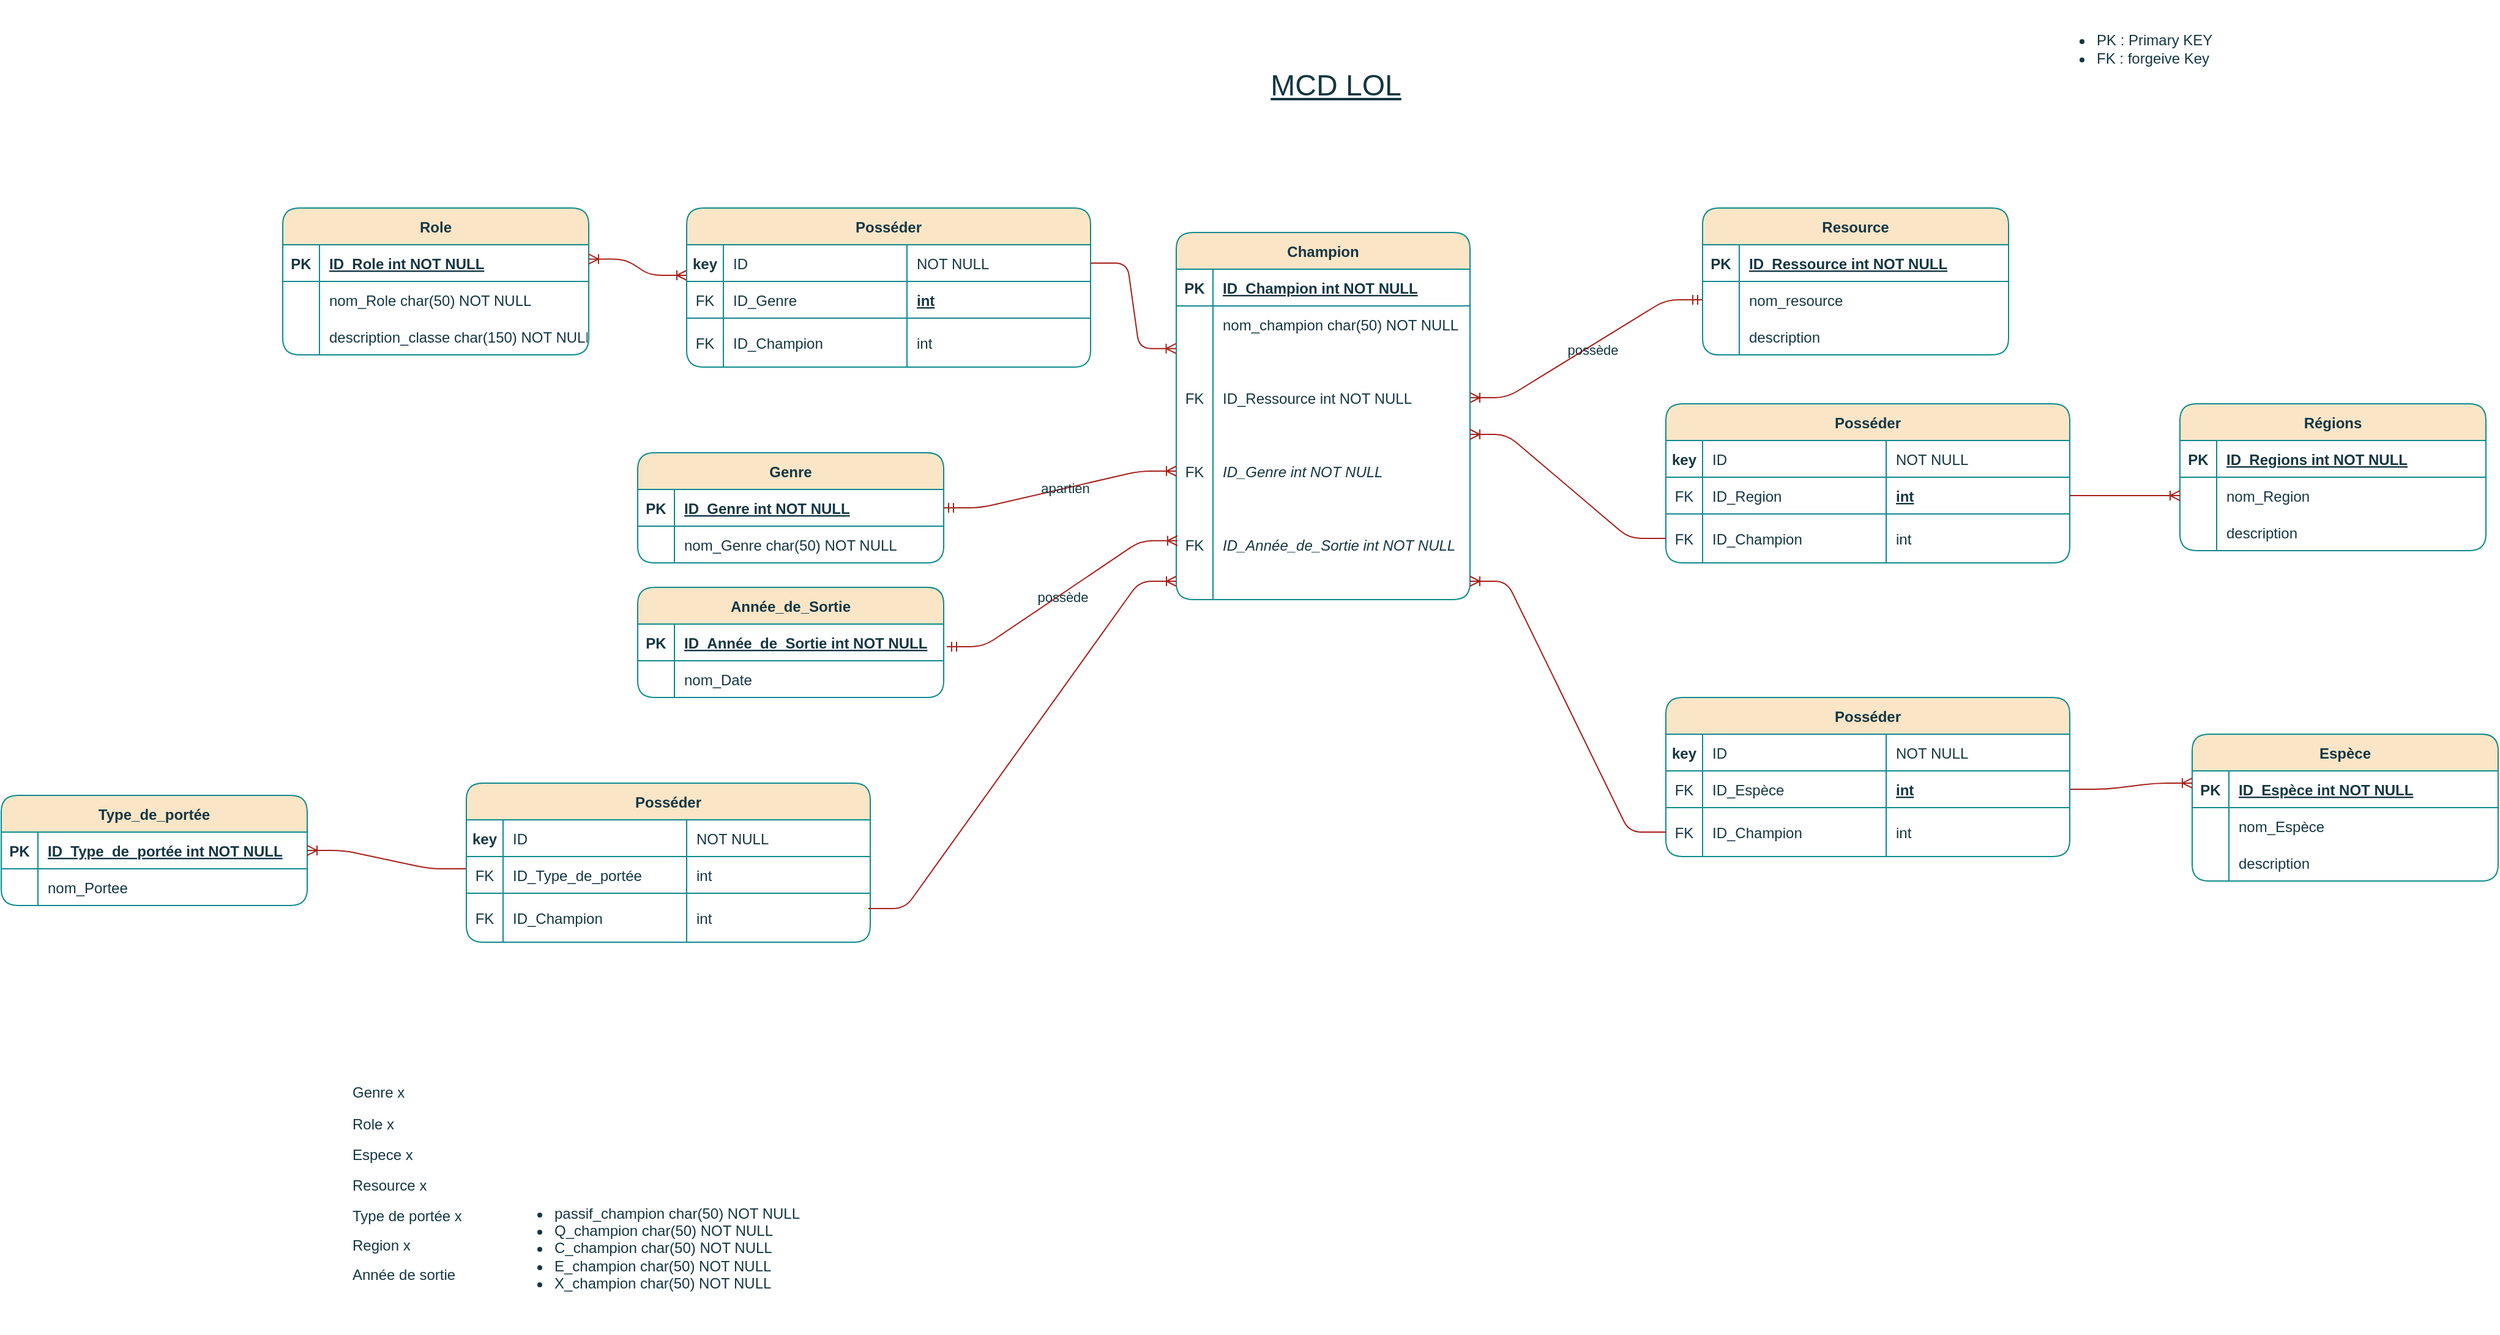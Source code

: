 <mxfile version="24.7.17">
  <diagram name="Page-1" id="s_LIWfQ_0TkALQSo-7UG">
    <mxGraphModel dx="2901" dy="1098" grid="1" gridSize="10" guides="1" tooltips="1" connect="1" arrows="1" fold="1" page="1" pageScale="1" pageWidth="827" pageHeight="1169" math="0" shadow="0">
      <root>
        <mxCell id="0" />
        <mxCell id="1" parent="0" />
        <mxCell id="JDCfiBPaqZ8Qhyjuc5kk-97" value="" style="edgeStyle=entityRelationEdgeStyle;endArrow=ERmandOne;startArrow=ERoneToMany;endFill=0;startFill=0;labelBackgroundColor=none;strokeColor=#A8201A;fontColor=default;exitX=1;exitY=0.5;exitDx=0;exitDy=0;" parent="1" source="JDCfiBPaqZ8Qhyjuc5kk-153" target="JDCfiBPaqZ8Qhyjuc5kk-103" edge="1">
          <mxGeometry width="100" height="100" relative="1" as="geometry">
            <mxPoint x="350" y="880" as="sourcePoint" />
            <mxPoint x="450" y="780" as="targetPoint" />
          </mxGeometry>
        </mxCell>
        <mxCell id="JDCfiBPaqZ8Qhyjuc5kk-98" value="possède" style="edgeLabel;html=1;align=center;verticalAlign=middle;resizable=0;points=[];rounded=1;labelBackgroundColor=none;fontColor=#143642;" parent="JDCfiBPaqZ8Qhyjuc5kk-97" vertex="1" connectable="0">
          <mxGeometry x="0.029" y="-3" relative="1" as="geometry">
            <mxPoint as="offset" />
          </mxGeometry>
        </mxCell>
        <mxCell id="JDCfiBPaqZ8Qhyjuc5kk-99" value="Resource" style="shape=table;startSize=30;container=1;collapsible=1;childLayout=tableLayout;fixedRows=1;rowLines=0;fontStyle=1;align=center;resizeLast=1;rounded=1;labelBackgroundColor=none;fillColor=#FAE5C7;strokeColor=#0F8B8D;fontColor=#143642;" parent="1" vertex="1">
          <mxGeometry x="670" y="180" width="250" height="120" as="geometry" />
        </mxCell>
        <mxCell id="JDCfiBPaqZ8Qhyjuc5kk-100" value="" style="shape=partialRectangle;collapsible=0;dropTarget=0;pointerEvents=0;fillColor=none;points=[[0,0.5],[1,0.5]];portConstraint=eastwest;top=0;left=0;right=0;bottom=1;rounded=1;labelBackgroundColor=none;strokeColor=#0F8B8D;fontColor=#143642;" parent="JDCfiBPaqZ8Qhyjuc5kk-99" vertex="1">
          <mxGeometry y="30" width="250" height="30" as="geometry" />
        </mxCell>
        <mxCell id="JDCfiBPaqZ8Qhyjuc5kk-101" value="PK" style="shape=partialRectangle;overflow=hidden;connectable=0;fillColor=none;top=0;left=0;bottom=0;right=0;fontStyle=1;rounded=1;labelBackgroundColor=none;strokeColor=#0F8B8D;fontColor=#143642;" parent="JDCfiBPaqZ8Qhyjuc5kk-100" vertex="1">
          <mxGeometry width="30" height="30" as="geometry">
            <mxRectangle width="30" height="30" as="alternateBounds" />
          </mxGeometry>
        </mxCell>
        <mxCell id="JDCfiBPaqZ8Qhyjuc5kk-102" value="ID_Ressource int NOT NULL " style="shape=partialRectangle;overflow=hidden;connectable=0;fillColor=none;top=0;left=0;bottom=0;right=0;align=left;spacingLeft=6;fontStyle=5;rounded=1;labelBackgroundColor=none;strokeColor=#0F8B8D;fontColor=#143642;" parent="JDCfiBPaqZ8Qhyjuc5kk-100" vertex="1">
          <mxGeometry x="30" width="220" height="30" as="geometry">
            <mxRectangle width="220" height="30" as="alternateBounds" />
          </mxGeometry>
        </mxCell>
        <mxCell id="JDCfiBPaqZ8Qhyjuc5kk-103" value="" style="shape=partialRectangle;collapsible=0;dropTarget=0;pointerEvents=0;fillColor=none;points=[[0,0.5],[1,0.5]];portConstraint=eastwest;top=0;left=0;right=0;bottom=0;rounded=1;labelBackgroundColor=none;strokeColor=#0F8B8D;fontColor=#143642;" parent="JDCfiBPaqZ8Qhyjuc5kk-99" vertex="1">
          <mxGeometry y="60" width="250" height="30" as="geometry" />
        </mxCell>
        <mxCell id="JDCfiBPaqZ8Qhyjuc5kk-104" value="" style="shape=partialRectangle;overflow=hidden;connectable=0;fillColor=none;top=0;left=0;bottom=0;right=0;rounded=1;labelBackgroundColor=none;strokeColor=#0F8B8D;fontColor=#143642;" parent="JDCfiBPaqZ8Qhyjuc5kk-103" vertex="1">
          <mxGeometry width="30" height="30" as="geometry">
            <mxRectangle width="30" height="30" as="alternateBounds" />
          </mxGeometry>
        </mxCell>
        <mxCell id="JDCfiBPaqZ8Qhyjuc5kk-105" value="nom_resource" style="shape=partialRectangle;overflow=hidden;connectable=0;fillColor=none;top=0;left=0;bottom=0;right=0;align=left;spacingLeft=6;rounded=1;labelBackgroundColor=none;strokeColor=#0F8B8D;fontColor=#143642;" parent="JDCfiBPaqZ8Qhyjuc5kk-103" vertex="1">
          <mxGeometry x="30" width="220" height="30" as="geometry">
            <mxRectangle width="220" height="30" as="alternateBounds" />
          </mxGeometry>
        </mxCell>
        <mxCell id="JDCfiBPaqZ8Qhyjuc5kk-106" value="" style="shape=partialRectangle;collapsible=0;dropTarget=0;pointerEvents=0;fillColor=none;points=[[0,0.5],[1,0.5]];portConstraint=eastwest;top=0;left=0;right=0;bottom=0;rounded=1;labelBackgroundColor=none;strokeColor=#0F8B8D;fontColor=#143642;" parent="JDCfiBPaqZ8Qhyjuc5kk-99" vertex="1">
          <mxGeometry y="90" width="250" height="30" as="geometry" />
        </mxCell>
        <mxCell id="JDCfiBPaqZ8Qhyjuc5kk-107" value="" style="shape=partialRectangle;overflow=hidden;connectable=0;fillColor=none;top=0;left=0;bottom=0;right=0;rounded=1;labelBackgroundColor=none;strokeColor=#0F8B8D;fontColor=#143642;" parent="JDCfiBPaqZ8Qhyjuc5kk-106" vertex="1">
          <mxGeometry width="30" height="30" as="geometry">
            <mxRectangle width="30" height="30" as="alternateBounds" />
          </mxGeometry>
        </mxCell>
        <mxCell id="JDCfiBPaqZ8Qhyjuc5kk-108" value="description" style="shape=partialRectangle;overflow=hidden;connectable=0;fillColor=none;top=0;left=0;bottom=0;right=0;align=left;spacingLeft=6;rounded=1;labelBackgroundColor=none;strokeColor=#0F8B8D;fontColor=#143642;" parent="JDCfiBPaqZ8Qhyjuc5kk-106" vertex="1">
          <mxGeometry x="30" width="220" height="30" as="geometry">
            <mxRectangle width="220" height="30" as="alternateBounds" />
          </mxGeometry>
        </mxCell>
        <mxCell id="JDCfiBPaqZ8Qhyjuc5kk-125" value="Champion" style="shape=table;startSize=30;container=1;collapsible=1;childLayout=tableLayout;fixedRows=1;rowLines=0;fontStyle=1;align=center;resizeLast=1;rounded=1;labelBackgroundColor=none;fillColor=#FAE5C7;strokeColor=#0F8B8D;fontColor=#143642;" parent="1" vertex="1">
          <mxGeometry x="240" y="200" width="240" height="300" as="geometry">
            <mxRectangle x="120" y="120" width="100" height="30" as="alternateBounds" />
          </mxGeometry>
        </mxCell>
        <mxCell id="JDCfiBPaqZ8Qhyjuc5kk-126" value="" style="shape=partialRectangle;collapsible=0;dropTarget=0;pointerEvents=0;fillColor=none;points=[[0,0.5],[1,0.5]];portConstraint=eastwest;top=0;left=0;right=0;bottom=1;rounded=1;labelBackgroundColor=none;strokeColor=#0F8B8D;fontColor=#143642;" parent="JDCfiBPaqZ8Qhyjuc5kk-125" vertex="1">
          <mxGeometry y="30" width="240" height="30" as="geometry" />
        </mxCell>
        <mxCell id="JDCfiBPaqZ8Qhyjuc5kk-127" value="PK" style="shape=partialRectangle;overflow=hidden;connectable=0;fillColor=none;top=0;left=0;bottom=0;right=0;fontStyle=1;rounded=1;labelBackgroundColor=none;strokeColor=#0F8B8D;fontColor=#143642;" parent="JDCfiBPaqZ8Qhyjuc5kk-126" vertex="1">
          <mxGeometry width="30" height="30" as="geometry">
            <mxRectangle width="30" height="30" as="alternateBounds" />
          </mxGeometry>
        </mxCell>
        <mxCell id="JDCfiBPaqZ8Qhyjuc5kk-128" value="ID_Champion int NOT NULL " style="shape=partialRectangle;overflow=hidden;connectable=0;fillColor=none;top=0;left=0;bottom=0;right=0;align=left;spacingLeft=6;fontStyle=5;rounded=1;labelBackgroundColor=none;strokeColor=#0F8B8D;fontColor=#143642;" parent="JDCfiBPaqZ8Qhyjuc5kk-126" vertex="1">
          <mxGeometry x="30" width="210" height="30" as="geometry">
            <mxRectangle width="210" height="30" as="alternateBounds" />
          </mxGeometry>
        </mxCell>
        <mxCell id="JDCfiBPaqZ8Qhyjuc5kk-129" value="" style="shape=partialRectangle;collapsible=0;dropTarget=0;pointerEvents=0;fillColor=none;points=[[0,0.5],[1,0.5]];portConstraint=eastwest;top=0;left=0;right=0;bottom=0;rounded=1;labelBackgroundColor=none;strokeColor=#0F8B8D;fontColor=#143642;" parent="JDCfiBPaqZ8Qhyjuc5kk-125" vertex="1">
          <mxGeometry y="60" width="240" height="30" as="geometry" />
        </mxCell>
        <mxCell id="JDCfiBPaqZ8Qhyjuc5kk-130" value="" style="shape=partialRectangle;overflow=hidden;connectable=0;fillColor=none;top=0;left=0;bottom=0;right=0;rounded=1;labelBackgroundColor=none;strokeColor=#0F8B8D;fontColor=#143642;" parent="JDCfiBPaqZ8Qhyjuc5kk-129" vertex="1">
          <mxGeometry width="30" height="30" as="geometry">
            <mxRectangle width="30" height="30" as="alternateBounds" />
          </mxGeometry>
        </mxCell>
        <mxCell id="JDCfiBPaqZ8Qhyjuc5kk-131" value="nom_champion char(50) NOT NULL" style="shape=partialRectangle;overflow=hidden;connectable=0;fillColor=none;top=0;left=0;bottom=0;right=0;align=left;spacingLeft=6;rounded=1;labelBackgroundColor=none;strokeColor=#0F8B8D;fontColor=#143642;" parent="JDCfiBPaqZ8Qhyjuc5kk-129" vertex="1">
          <mxGeometry x="30" width="210" height="30" as="geometry">
            <mxRectangle width="210" height="30" as="alternateBounds" />
          </mxGeometry>
        </mxCell>
        <mxCell id="JDCfiBPaqZ8Qhyjuc5kk-147" style="shape=partialRectangle;collapsible=0;dropTarget=0;pointerEvents=0;fillColor=none;points=[[0,0.5],[1,0.5]];portConstraint=eastwest;top=0;left=0;right=0;bottom=0;rounded=1;labelBackgroundColor=none;strokeColor=#0F8B8D;fontColor=#143642;" parent="JDCfiBPaqZ8Qhyjuc5kk-125" vertex="1">
          <mxGeometry y="90" width="240" height="30" as="geometry" />
        </mxCell>
        <mxCell id="JDCfiBPaqZ8Qhyjuc5kk-148" style="shape=partialRectangle;overflow=hidden;connectable=0;fillColor=none;top=0;left=0;bottom=0;right=0;rounded=1;labelBackgroundColor=none;strokeColor=#0F8B8D;fontColor=#143642;" parent="JDCfiBPaqZ8Qhyjuc5kk-147" vertex="1">
          <mxGeometry width="30" height="30" as="geometry">
            <mxRectangle width="30" height="30" as="alternateBounds" />
          </mxGeometry>
        </mxCell>
        <mxCell id="JDCfiBPaqZ8Qhyjuc5kk-149" value="" style="shape=partialRectangle;overflow=hidden;connectable=0;fillColor=none;top=0;left=0;bottom=0;right=0;align=left;spacingLeft=6;rounded=1;labelBackgroundColor=none;strokeColor=#0F8B8D;fontColor=#143642;" parent="JDCfiBPaqZ8Qhyjuc5kk-147" vertex="1">
          <mxGeometry x="30" width="210" height="30" as="geometry">
            <mxRectangle width="210" height="30" as="alternateBounds" />
          </mxGeometry>
        </mxCell>
        <mxCell id="JDCfiBPaqZ8Qhyjuc5kk-153" style="shape=partialRectangle;collapsible=0;dropTarget=0;pointerEvents=0;fillColor=none;points=[[0,0.5],[1,0.5]];portConstraint=eastwest;top=0;left=0;right=0;bottom=0;rounded=1;labelBackgroundColor=none;strokeColor=#0F8B8D;fontColor=#143642;" parent="JDCfiBPaqZ8Qhyjuc5kk-125" vertex="1">
          <mxGeometry y="120" width="240" height="30" as="geometry" />
        </mxCell>
        <mxCell id="JDCfiBPaqZ8Qhyjuc5kk-154" value="FK" style="shape=partialRectangle;overflow=hidden;connectable=0;fillColor=none;top=0;left=0;bottom=0;right=0;rounded=1;labelBackgroundColor=none;strokeColor=#0F8B8D;fontColor=#143642;" parent="JDCfiBPaqZ8Qhyjuc5kk-153" vertex="1">
          <mxGeometry width="30" height="30" as="geometry">
            <mxRectangle width="30" height="30" as="alternateBounds" />
          </mxGeometry>
        </mxCell>
        <mxCell id="JDCfiBPaqZ8Qhyjuc5kk-155" value="ID_Ressource int NOT NULL" style="shape=partialRectangle;overflow=hidden;connectable=0;fillColor=none;top=0;left=0;bottom=0;right=0;align=left;spacingLeft=6;rounded=1;labelBackgroundColor=none;strokeColor=#0F8B8D;fontColor=#143642;" parent="JDCfiBPaqZ8Qhyjuc5kk-153" vertex="1">
          <mxGeometry x="30" width="210" height="30" as="geometry">
            <mxRectangle width="210" height="30" as="alternateBounds" />
          </mxGeometry>
        </mxCell>
        <mxCell id="T5FfHWnuxXCkbE2ffuOy-143" style="shape=partialRectangle;collapsible=0;dropTarget=0;pointerEvents=0;fillColor=none;points=[[0,0.5],[1,0.5]];portConstraint=eastwest;top=0;left=0;right=0;bottom=0;rounded=1;labelBackgroundColor=none;strokeColor=#0F8B8D;fontColor=#143642;" vertex="1" parent="JDCfiBPaqZ8Qhyjuc5kk-125">
          <mxGeometry y="150" width="240" height="30" as="geometry" />
        </mxCell>
        <mxCell id="T5FfHWnuxXCkbE2ffuOy-144" value="" style="shape=partialRectangle;overflow=hidden;connectable=0;fillColor=none;top=0;left=0;bottom=0;right=0;rounded=1;labelBackgroundColor=none;strokeColor=#0F8B8D;fontColor=#143642;" vertex="1" parent="T5FfHWnuxXCkbE2ffuOy-143">
          <mxGeometry width="30" height="30" as="geometry">
            <mxRectangle width="30" height="30" as="alternateBounds" />
          </mxGeometry>
        </mxCell>
        <mxCell id="T5FfHWnuxXCkbE2ffuOy-145" value="" style="shape=partialRectangle;overflow=hidden;connectable=0;fillColor=none;top=0;left=0;bottom=0;right=0;align=left;spacingLeft=6;rounded=1;labelBackgroundColor=none;strokeColor=#0F8B8D;fontColor=#143642;" vertex="1" parent="T5FfHWnuxXCkbE2ffuOy-143">
          <mxGeometry x="30" width="210" height="30" as="geometry">
            <mxRectangle width="210" height="30" as="alternateBounds" />
          </mxGeometry>
        </mxCell>
        <mxCell id="T5FfHWnuxXCkbE2ffuOy-140" style="shape=partialRectangle;collapsible=0;dropTarget=0;pointerEvents=0;fillColor=none;points=[[0,0.5],[1,0.5]];portConstraint=eastwest;top=0;left=0;right=0;bottom=0;rounded=1;labelBackgroundColor=none;strokeColor=#0F8B8D;fontColor=#143642;" vertex="1" parent="JDCfiBPaqZ8Qhyjuc5kk-125">
          <mxGeometry y="180" width="240" height="30" as="geometry" />
        </mxCell>
        <mxCell id="T5FfHWnuxXCkbE2ffuOy-141" value="FK" style="shape=partialRectangle;overflow=hidden;connectable=0;fillColor=none;top=0;left=0;bottom=0;right=0;rounded=1;labelBackgroundColor=none;strokeColor=#0F8B8D;fontColor=#143642;" vertex="1" parent="T5FfHWnuxXCkbE2ffuOy-140">
          <mxGeometry width="30" height="30" as="geometry">
            <mxRectangle width="30" height="30" as="alternateBounds" />
          </mxGeometry>
        </mxCell>
        <mxCell id="T5FfHWnuxXCkbE2ffuOy-142" value="ID_Genre int NOT NULL" style="shape=partialRectangle;overflow=hidden;connectable=0;fillColor=none;top=0;left=0;bottom=0;right=0;align=left;spacingLeft=6;rounded=1;labelBackgroundColor=none;strokeColor=#0F8B8D;fontColor=#143642;fontStyle=2" vertex="1" parent="T5FfHWnuxXCkbE2ffuOy-140">
          <mxGeometry x="30" width="210" height="30" as="geometry">
            <mxRectangle width="210" height="30" as="alternateBounds" />
          </mxGeometry>
        </mxCell>
        <mxCell id="T5FfHWnuxXCkbE2ffuOy-30" style="shape=partialRectangle;collapsible=0;dropTarget=0;pointerEvents=0;fillColor=none;points=[[0,0.5],[1,0.5]];portConstraint=eastwest;top=0;left=0;right=0;bottom=0;rounded=1;labelBackgroundColor=none;strokeColor=#0F8B8D;fontColor=#143642;" vertex="1" parent="JDCfiBPaqZ8Qhyjuc5kk-125">
          <mxGeometry y="210" width="240" height="30" as="geometry" />
        </mxCell>
        <mxCell id="T5FfHWnuxXCkbE2ffuOy-31" value="" style="shape=partialRectangle;overflow=hidden;connectable=0;fillColor=none;top=0;left=0;bottom=0;right=0;rounded=1;labelBackgroundColor=none;strokeColor=#0F8B8D;fontColor=#143642;" vertex="1" parent="T5FfHWnuxXCkbE2ffuOy-30">
          <mxGeometry width="30" height="30" as="geometry">
            <mxRectangle width="30" height="30" as="alternateBounds" />
          </mxGeometry>
        </mxCell>
        <mxCell id="T5FfHWnuxXCkbE2ffuOy-32" value="" style="shape=partialRectangle;overflow=hidden;connectable=0;fillColor=none;top=0;left=0;bottom=0;right=0;align=left;spacingLeft=6;fontStyle=2;rounded=1;labelBackgroundColor=none;strokeColor=#0F8B8D;fontColor=#143642;" vertex="1" parent="T5FfHWnuxXCkbE2ffuOy-30">
          <mxGeometry x="30" width="210" height="30" as="geometry">
            <mxRectangle width="210" height="30" as="alternateBounds" />
          </mxGeometry>
        </mxCell>
        <mxCell id="T5FfHWnuxXCkbE2ffuOy-134" style="shape=partialRectangle;collapsible=0;dropTarget=0;pointerEvents=0;fillColor=none;points=[[0,0.5],[1,0.5]];portConstraint=eastwest;top=0;left=0;right=0;bottom=0;rounded=1;labelBackgroundColor=none;strokeColor=#0F8B8D;fontColor=#143642;" vertex="1" parent="JDCfiBPaqZ8Qhyjuc5kk-125">
          <mxGeometry y="240" width="240" height="30" as="geometry" />
        </mxCell>
        <mxCell id="T5FfHWnuxXCkbE2ffuOy-135" value="FK" style="shape=partialRectangle;overflow=hidden;connectable=0;fillColor=none;top=0;left=0;bottom=0;right=0;rounded=1;labelBackgroundColor=none;strokeColor=#0F8B8D;fontColor=#143642;" vertex="1" parent="T5FfHWnuxXCkbE2ffuOy-134">
          <mxGeometry width="30" height="30" as="geometry">
            <mxRectangle width="30" height="30" as="alternateBounds" />
          </mxGeometry>
        </mxCell>
        <mxCell id="T5FfHWnuxXCkbE2ffuOy-136" value="ID_Année_de_Sortie int NOT NULL" style="shape=partialRectangle;overflow=hidden;connectable=0;fillColor=none;top=0;left=0;bottom=0;right=0;align=left;spacingLeft=6;fontStyle=2;rounded=1;labelBackgroundColor=none;strokeColor=#0F8B8D;fontColor=#143642;" vertex="1" parent="T5FfHWnuxXCkbE2ffuOy-134">
          <mxGeometry x="30" width="210" height="30" as="geometry">
            <mxRectangle width="210" height="30" as="alternateBounds" />
          </mxGeometry>
        </mxCell>
        <mxCell id="T5FfHWnuxXCkbE2ffuOy-137" style="shape=partialRectangle;collapsible=0;dropTarget=0;pointerEvents=0;fillColor=none;points=[[0,0.5],[1,0.5]];portConstraint=eastwest;top=0;left=0;right=0;bottom=0;rounded=1;labelBackgroundColor=none;strokeColor=#0F8B8D;fontColor=#143642;" vertex="1" parent="JDCfiBPaqZ8Qhyjuc5kk-125">
          <mxGeometry y="270" width="240" height="30" as="geometry" />
        </mxCell>
        <mxCell id="T5FfHWnuxXCkbE2ffuOy-138" value="" style="shape=partialRectangle;overflow=hidden;connectable=0;fillColor=none;top=0;left=0;bottom=0;right=0;rounded=1;labelBackgroundColor=none;strokeColor=#0F8B8D;fontColor=#143642;" vertex="1" parent="T5FfHWnuxXCkbE2ffuOy-137">
          <mxGeometry width="30" height="30" as="geometry">
            <mxRectangle width="30" height="30" as="alternateBounds" />
          </mxGeometry>
        </mxCell>
        <mxCell id="T5FfHWnuxXCkbE2ffuOy-139" value="" style="shape=partialRectangle;overflow=hidden;connectable=0;fillColor=none;top=0;left=0;bottom=0;right=0;align=left;spacingLeft=6;fontStyle=2;rounded=1;labelBackgroundColor=none;strokeColor=#0F8B8D;fontColor=#143642;" vertex="1" parent="T5FfHWnuxXCkbE2ffuOy-137">
          <mxGeometry x="30" width="210" height="30" as="geometry">
            <mxRectangle width="210" height="30" as="alternateBounds" />
          </mxGeometry>
        </mxCell>
        <mxCell id="JDCfiBPaqZ8Qhyjuc5kk-162" value="Role" style="shape=table;startSize=30;container=1;collapsible=1;childLayout=tableLayout;fixedRows=1;rowLines=0;fontStyle=1;align=center;resizeLast=1;rounded=1;labelBackgroundColor=none;fillColor=#FAE5C7;strokeColor=#0F8B8D;fontColor=#143642;" parent="1" vertex="1">
          <mxGeometry x="-490" y="180" width="250" height="120" as="geometry" />
        </mxCell>
        <mxCell id="JDCfiBPaqZ8Qhyjuc5kk-163" value="" style="shape=partialRectangle;collapsible=0;dropTarget=0;pointerEvents=0;fillColor=none;points=[[0,0.5],[1,0.5]];portConstraint=eastwest;top=0;left=0;right=0;bottom=1;rounded=1;labelBackgroundColor=none;strokeColor=#0F8B8D;fontColor=#143642;" parent="JDCfiBPaqZ8Qhyjuc5kk-162" vertex="1">
          <mxGeometry y="30" width="250" height="30" as="geometry" />
        </mxCell>
        <mxCell id="JDCfiBPaqZ8Qhyjuc5kk-164" value="PK" style="shape=partialRectangle;overflow=hidden;connectable=0;fillColor=none;top=0;left=0;bottom=0;right=0;fontStyle=1;rounded=1;labelBackgroundColor=none;strokeColor=#0F8B8D;fontColor=#143642;" parent="JDCfiBPaqZ8Qhyjuc5kk-163" vertex="1">
          <mxGeometry width="30" height="30" as="geometry">
            <mxRectangle width="30" height="30" as="alternateBounds" />
          </mxGeometry>
        </mxCell>
        <mxCell id="JDCfiBPaqZ8Qhyjuc5kk-165" value="ID_Role int NOT NULL" style="shape=partialRectangle;overflow=hidden;connectable=0;fillColor=none;top=0;left=0;bottom=0;right=0;align=left;spacingLeft=6;fontStyle=5;rounded=1;labelBackgroundColor=none;strokeColor=#0F8B8D;fontColor=#143642;" parent="JDCfiBPaqZ8Qhyjuc5kk-163" vertex="1">
          <mxGeometry x="30" width="220" height="30" as="geometry">
            <mxRectangle width="220" height="30" as="alternateBounds" />
          </mxGeometry>
        </mxCell>
        <mxCell id="JDCfiBPaqZ8Qhyjuc5kk-166" value="" style="shape=partialRectangle;collapsible=0;dropTarget=0;pointerEvents=0;fillColor=none;points=[[0,0.5],[1,0.5]];portConstraint=eastwest;top=0;left=0;right=0;bottom=0;rounded=1;labelBackgroundColor=none;strokeColor=#0F8B8D;fontColor=#143642;" parent="JDCfiBPaqZ8Qhyjuc5kk-162" vertex="1">
          <mxGeometry y="60" width="250" height="30" as="geometry" />
        </mxCell>
        <mxCell id="JDCfiBPaqZ8Qhyjuc5kk-167" value="" style="shape=partialRectangle;overflow=hidden;connectable=0;fillColor=none;top=0;left=0;bottom=0;right=0;rounded=1;labelBackgroundColor=none;strokeColor=#0F8B8D;fontColor=#143642;" parent="JDCfiBPaqZ8Qhyjuc5kk-166" vertex="1">
          <mxGeometry width="30" height="30" as="geometry">
            <mxRectangle width="30" height="30" as="alternateBounds" />
          </mxGeometry>
        </mxCell>
        <mxCell id="JDCfiBPaqZ8Qhyjuc5kk-168" value="nom_Role char(50) NOT NULL" style="shape=partialRectangle;overflow=hidden;connectable=0;fillColor=none;top=0;left=0;bottom=0;right=0;align=left;spacingLeft=6;rounded=1;labelBackgroundColor=none;strokeColor=#0F8B8D;fontColor=#143642;" parent="JDCfiBPaqZ8Qhyjuc5kk-166" vertex="1">
          <mxGeometry x="30" width="220" height="30" as="geometry">
            <mxRectangle width="220" height="30" as="alternateBounds" />
          </mxGeometry>
        </mxCell>
        <mxCell id="JDCfiBPaqZ8Qhyjuc5kk-169" value="" style="shape=partialRectangle;collapsible=0;dropTarget=0;pointerEvents=0;fillColor=none;points=[[0,0.5],[1,0.5]];portConstraint=eastwest;top=0;left=0;right=0;bottom=0;rounded=1;labelBackgroundColor=none;strokeColor=#0F8B8D;fontColor=#143642;" parent="JDCfiBPaqZ8Qhyjuc5kk-162" vertex="1">
          <mxGeometry y="90" width="250" height="30" as="geometry" />
        </mxCell>
        <mxCell id="JDCfiBPaqZ8Qhyjuc5kk-170" value="" style="shape=partialRectangle;overflow=hidden;connectable=0;fillColor=none;top=0;left=0;bottom=0;right=0;rounded=1;labelBackgroundColor=none;strokeColor=#0F8B8D;fontColor=#143642;" parent="JDCfiBPaqZ8Qhyjuc5kk-169" vertex="1">
          <mxGeometry width="30" height="30" as="geometry">
            <mxRectangle width="30" height="30" as="alternateBounds" />
          </mxGeometry>
        </mxCell>
        <mxCell id="JDCfiBPaqZ8Qhyjuc5kk-171" value="description_classe char(150) NOT NULL" style="shape=partialRectangle;overflow=hidden;connectable=0;fillColor=none;top=0;left=0;bottom=0;right=0;align=left;spacingLeft=6;rounded=1;labelBackgroundColor=none;strokeColor=#0F8B8D;fontColor=#143642;" parent="JDCfiBPaqZ8Qhyjuc5kk-169" vertex="1">
          <mxGeometry x="30" width="220" height="30" as="geometry">
            <mxRectangle width="220" height="30" as="alternateBounds" />
          </mxGeometry>
        </mxCell>
        <mxCell id="JDCfiBPaqZ8Qhyjuc5kk-175" style="edgeStyle=entityRelationEdgeStyle;rounded=1;orthogonalLoop=1;jettySize=auto;html=1;startArrow=ERoneToMany;startFill=0;endArrow=ERoneToMany;endFill=0;labelBackgroundColor=none;strokeColor=#A8201A;fontColor=default;exitX=1;exitY=0.39;exitDx=0;exitDy=0;exitPerimeter=0;" parent="1" edge="1" source="JDCfiBPaqZ8Qhyjuc5kk-163">
          <mxGeometry relative="1" as="geometry">
            <mxPoint x="50" y="245" as="sourcePoint" />
            <mxPoint x="-160" y="235" as="targetPoint" />
          </mxGeometry>
        </mxCell>
        <mxCell id="JDCfiBPaqZ8Qhyjuc5kk-179" value="&lt;span style=&quot;font-weight: normal;&quot;&gt;&lt;u&gt;MCD LOL&lt;/u&gt;&lt;/span&gt;" style="text;strokeColor=none;fillColor=none;html=1;fontSize=24;fontStyle=1;verticalAlign=middle;align=center;rounded=1;labelBackgroundColor=none;fontColor=#143642;" parent="1" vertex="1">
          <mxGeometry x="320" y="60" width="100" height="40" as="geometry" />
        </mxCell>
        <mxCell id="JDCfiBPaqZ8Qhyjuc5kk-180" value="&lt;ul&gt;&lt;li&gt;PK : Primary KEY&lt;/li&gt;&lt;li&gt;FK : forgeive Key&lt;/li&gt;&lt;/ul&gt;" style="text;strokeColor=none;fillColor=none;html=1;whiteSpace=wrap;verticalAlign=middle;overflow=hidden;rounded=1;labelBackgroundColor=none;fontColor=#143642;" parent="1" vertex="1">
          <mxGeometry x="950" y="10" width="270" height="80" as="geometry" />
        </mxCell>
        <mxCell id="T5FfHWnuxXCkbE2ffuOy-14" value="Régions" style="shape=table;startSize=30;container=1;collapsible=1;childLayout=tableLayout;fixedRows=1;rowLines=0;fontStyle=1;align=center;resizeLast=1;rounded=1;labelBackgroundColor=none;fillColor=#FAE5C7;strokeColor=#0F8B8D;fontColor=#143642;" vertex="1" parent="1">
          <mxGeometry x="1060" y="340" width="250" height="120" as="geometry" />
        </mxCell>
        <mxCell id="T5FfHWnuxXCkbE2ffuOy-15" value="" style="shape=partialRectangle;collapsible=0;dropTarget=0;pointerEvents=0;fillColor=none;points=[[0,0.5],[1,0.5]];portConstraint=eastwest;top=0;left=0;right=0;bottom=1;rounded=1;labelBackgroundColor=none;strokeColor=#0F8B8D;fontColor=#143642;" vertex="1" parent="T5FfHWnuxXCkbE2ffuOy-14">
          <mxGeometry y="30" width="250" height="30" as="geometry" />
        </mxCell>
        <mxCell id="T5FfHWnuxXCkbE2ffuOy-16" value="PK" style="shape=partialRectangle;overflow=hidden;connectable=0;fillColor=none;top=0;left=0;bottom=0;right=0;fontStyle=1;rounded=1;labelBackgroundColor=none;strokeColor=#0F8B8D;fontColor=#143642;" vertex="1" parent="T5FfHWnuxXCkbE2ffuOy-15">
          <mxGeometry width="30" height="30" as="geometry">
            <mxRectangle width="30" height="30" as="alternateBounds" />
          </mxGeometry>
        </mxCell>
        <mxCell id="T5FfHWnuxXCkbE2ffuOy-17" value="ID_Regions int NOT NULL " style="shape=partialRectangle;overflow=hidden;connectable=0;fillColor=none;top=0;left=0;bottom=0;right=0;align=left;spacingLeft=6;fontStyle=5;rounded=1;labelBackgroundColor=none;strokeColor=#0F8B8D;fontColor=#143642;" vertex="1" parent="T5FfHWnuxXCkbE2ffuOy-15">
          <mxGeometry x="30" width="220" height="30" as="geometry">
            <mxRectangle width="220" height="30" as="alternateBounds" />
          </mxGeometry>
        </mxCell>
        <mxCell id="T5FfHWnuxXCkbE2ffuOy-18" value="" style="shape=partialRectangle;collapsible=0;dropTarget=0;pointerEvents=0;fillColor=none;points=[[0,0.5],[1,0.5]];portConstraint=eastwest;top=0;left=0;right=0;bottom=0;rounded=1;labelBackgroundColor=none;strokeColor=#0F8B8D;fontColor=#143642;" vertex="1" parent="T5FfHWnuxXCkbE2ffuOy-14">
          <mxGeometry y="60" width="250" height="30" as="geometry" />
        </mxCell>
        <mxCell id="T5FfHWnuxXCkbE2ffuOy-19" value="" style="shape=partialRectangle;overflow=hidden;connectable=0;fillColor=none;top=0;left=0;bottom=0;right=0;rounded=1;labelBackgroundColor=none;strokeColor=#0F8B8D;fontColor=#143642;" vertex="1" parent="T5FfHWnuxXCkbE2ffuOy-18">
          <mxGeometry width="30" height="30" as="geometry">
            <mxRectangle width="30" height="30" as="alternateBounds" />
          </mxGeometry>
        </mxCell>
        <mxCell id="T5FfHWnuxXCkbE2ffuOy-20" value="nom_Region" style="shape=partialRectangle;overflow=hidden;connectable=0;fillColor=none;top=0;left=0;bottom=0;right=0;align=left;spacingLeft=6;rounded=1;labelBackgroundColor=none;strokeColor=#0F8B8D;fontColor=#143642;" vertex="1" parent="T5FfHWnuxXCkbE2ffuOy-18">
          <mxGeometry x="30" width="220" height="30" as="geometry">
            <mxRectangle width="220" height="30" as="alternateBounds" />
          </mxGeometry>
        </mxCell>
        <mxCell id="T5FfHWnuxXCkbE2ffuOy-21" value="" style="shape=partialRectangle;collapsible=0;dropTarget=0;pointerEvents=0;fillColor=none;points=[[0,0.5],[1,0.5]];portConstraint=eastwest;top=0;left=0;right=0;bottom=0;rounded=1;labelBackgroundColor=none;strokeColor=#0F8B8D;fontColor=#143642;" vertex="1" parent="T5FfHWnuxXCkbE2ffuOy-14">
          <mxGeometry y="90" width="250" height="30" as="geometry" />
        </mxCell>
        <mxCell id="T5FfHWnuxXCkbE2ffuOy-22" value="" style="shape=partialRectangle;overflow=hidden;connectable=0;fillColor=none;top=0;left=0;bottom=0;right=0;rounded=1;labelBackgroundColor=none;strokeColor=#0F8B8D;fontColor=#143642;" vertex="1" parent="T5FfHWnuxXCkbE2ffuOy-21">
          <mxGeometry width="30" height="30" as="geometry">
            <mxRectangle width="30" height="30" as="alternateBounds" />
          </mxGeometry>
        </mxCell>
        <mxCell id="T5FfHWnuxXCkbE2ffuOy-23" value="description" style="shape=partialRectangle;overflow=hidden;connectable=0;fillColor=none;top=0;left=0;bottom=0;right=0;align=left;spacingLeft=6;rounded=1;labelBackgroundColor=none;strokeColor=#0F8B8D;fontColor=#143642;" vertex="1" parent="T5FfHWnuxXCkbE2ffuOy-21">
          <mxGeometry x="30" width="220" height="30" as="geometry">
            <mxRectangle width="220" height="30" as="alternateBounds" />
          </mxGeometry>
        </mxCell>
        <mxCell id="T5FfHWnuxXCkbE2ffuOy-29" style="rounded=1;orthogonalLoop=1;jettySize=auto;html=1;exitX=1;exitY=0.348;exitDx=0;exitDy=0;entryX=-0.004;entryY=0.16;entryDx=0;entryDy=0;entryPerimeter=0;startArrow=ERoneToMany;startFill=0;endArrow=ERoneToMany;endFill=0;edgeStyle=entityRelationEdgeStyle;labelBackgroundColor=none;strokeColor=#A8201A;fontColor=default;exitPerimeter=0;" edge="1" parent="1" source="JDCfiBPaqZ8Qhyjuc5kk-159" target="T5FfHWnuxXCkbE2ffuOy-14">
          <mxGeometry relative="1" as="geometry" />
        </mxCell>
        <mxCell id="T5FfHWnuxXCkbE2ffuOy-60" value="Text" style="edgeLabel;html=1;align=center;verticalAlign=middle;resizable=0;points=[];rounded=1;labelBackgroundColor=none;fontColor=#143642;" vertex="1" connectable="0" parent="T5FfHWnuxXCkbE2ffuOy-29">
          <mxGeometry x="0.029" y="2" relative="1" as="geometry">
            <mxPoint as="offset" />
          </mxGeometry>
        </mxCell>
        <mxCell id="T5FfHWnuxXCkbE2ffuOy-147" value="apartien" style="edgeLabel;html=1;align=center;verticalAlign=middle;resizable=0;points=[];strokeColor=#0F8B8D;fontColor=#143642;fillColor=#FAE5C7;" vertex="1" connectable="0" parent="T5FfHWnuxXCkbE2ffuOy-29">
          <mxGeometry x="0.003" y="-4" relative="1" as="geometry">
            <mxPoint y="12" as="offset" />
          </mxGeometry>
        </mxCell>
        <mxCell id="T5FfHWnuxXCkbE2ffuOy-33" value="Genre" style="shape=table;startSize=30;container=1;collapsible=1;childLayout=tableLayout;fixedRows=1;rowLines=0;fontStyle=1;align=center;resizeLast=1;rounded=1;labelBackgroundColor=none;fillColor=#FAE5C7;strokeColor=#0F8B8D;fontColor=#143642;" vertex="1" parent="1">
          <mxGeometry x="-200" y="380" width="250" height="90" as="geometry" />
        </mxCell>
        <mxCell id="T5FfHWnuxXCkbE2ffuOy-34" value="" style="shape=partialRectangle;collapsible=0;dropTarget=0;pointerEvents=0;fillColor=none;points=[[0,0.5],[1,0.5]];portConstraint=eastwest;top=0;left=0;right=0;bottom=1;rounded=1;labelBackgroundColor=none;strokeColor=#0F8B8D;fontColor=#143642;" vertex="1" parent="T5FfHWnuxXCkbE2ffuOy-33">
          <mxGeometry y="30" width="250" height="30" as="geometry" />
        </mxCell>
        <mxCell id="T5FfHWnuxXCkbE2ffuOy-35" value="PK" style="shape=partialRectangle;overflow=hidden;connectable=0;fillColor=none;top=0;left=0;bottom=0;right=0;fontStyle=1;rounded=1;labelBackgroundColor=none;strokeColor=#0F8B8D;fontColor=#143642;" vertex="1" parent="T5FfHWnuxXCkbE2ffuOy-34">
          <mxGeometry width="30" height="30" as="geometry">
            <mxRectangle width="30" height="30" as="alternateBounds" />
          </mxGeometry>
        </mxCell>
        <mxCell id="T5FfHWnuxXCkbE2ffuOy-36" value="ID_Genre int NOT NULL" style="shape=partialRectangle;overflow=hidden;connectable=0;fillColor=none;top=0;left=0;bottom=0;right=0;align=left;spacingLeft=6;fontStyle=5;rounded=1;labelBackgroundColor=none;strokeColor=#0F8B8D;fontColor=#143642;" vertex="1" parent="T5FfHWnuxXCkbE2ffuOy-34">
          <mxGeometry x="30" width="220" height="30" as="geometry">
            <mxRectangle width="220" height="30" as="alternateBounds" />
          </mxGeometry>
        </mxCell>
        <mxCell id="T5FfHWnuxXCkbE2ffuOy-37" value="" style="shape=partialRectangle;collapsible=0;dropTarget=0;pointerEvents=0;fillColor=none;points=[[0,0.5],[1,0.5]];portConstraint=eastwest;top=0;left=0;right=0;bottom=0;rounded=1;labelBackgroundColor=none;strokeColor=#0F8B8D;fontColor=#143642;" vertex="1" parent="T5FfHWnuxXCkbE2ffuOy-33">
          <mxGeometry y="60" width="250" height="30" as="geometry" />
        </mxCell>
        <mxCell id="T5FfHWnuxXCkbE2ffuOy-38" value="" style="shape=partialRectangle;overflow=hidden;connectable=0;fillColor=none;top=0;left=0;bottom=0;right=0;rounded=1;labelBackgroundColor=none;strokeColor=#0F8B8D;fontColor=#143642;" vertex="1" parent="T5FfHWnuxXCkbE2ffuOy-37">
          <mxGeometry width="30" height="30" as="geometry">
            <mxRectangle width="30" height="30" as="alternateBounds" />
          </mxGeometry>
        </mxCell>
        <mxCell id="T5FfHWnuxXCkbE2ffuOy-39" value="nom_Genre char(50) NOT NULL" style="shape=partialRectangle;overflow=hidden;connectable=0;fillColor=none;top=0;left=0;bottom=0;right=0;align=left;spacingLeft=6;rounded=1;labelBackgroundColor=none;strokeColor=#0F8B8D;fontColor=#143642;" vertex="1" parent="T5FfHWnuxXCkbE2ffuOy-37">
          <mxGeometry x="30" width="220" height="30" as="geometry">
            <mxRectangle width="220" height="30" as="alternateBounds" />
          </mxGeometry>
        </mxCell>
        <mxCell id="T5FfHWnuxXCkbE2ffuOy-46" value="Espèce" style="shape=table;startSize=30;container=1;collapsible=1;childLayout=tableLayout;fixedRows=1;rowLines=0;fontStyle=1;align=center;resizeLast=1;rounded=1;labelBackgroundColor=none;fillColor=#FAE5C7;strokeColor=#0F8B8D;fontColor=#143642;" vertex="1" parent="1">
          <mxGeometry x="1070" y="610" width="250" height="120" as="geometry" />
        </mxCell>
        <mxCell id="T5FfHWnuxXCkbE2ffuOy-47" value="" style="shape=partialRectangle;collapsible=0;dropTarget=0;pointerEvents=0;fillColor=none;points=[[0,0.5],[1,0.5]];portConstraint=eastwest;top=0;left=0;right=0;bottom=1;rounded=1;labelBackgroundColor=none;strokeColor=#0F8B8D;fontColor=#143642;" vertex="1" parent="T5FfHWnuxXCkbE2ffuOy-46">
          <mxGeometry y="30" width="250" height="30" as="geometry" />
        </mxCell>
        <mxCell id="T5FfHWnuxXCkbE2ffuOy-48" value="PK" style="shape=partialRectangle;overflow=hidden;connectable=0;fillColor=none;top=0;left=0;bottom=0;right=0;fontStyle=1;rounded=1;labelBackgroundColor=none;strokeColor=#0F8B8D;fontColor=#143642;" vertex="1" parent="T5FfHWnuxXCkbE2ffuOy-47">
          <mxGeometry width="30" height="30" as="geometry">
            <mxRectangle width="30" height="30" as="alternateBounds" />
          </mxGeometry>
        </mxCell>
        <mxCell id="T5FfHWnuxXCkbE2ffuOy-49" value="ID_Espèce int NOT NULL " style="shape=partialRectangle;overflow=hidden;connectable=0;fillColor=none;top=0;left=0;bottom=0;right=0;align=left;spacingLeft=6;fontStyle=5;rounded=1;labelBackgroundColor=none;strokeColor=#0F8B8D;fontColor=#143642;" vertex="1" parent="T5FfHWnuxXCkbE2ffuOy-47">
          <mxGeometry x="30" width="220" height="30" as="geometry">
            <mxRectangle width="220" height="30" as="alternateBounds" />
          </mxGeometry>
        </mxCell>
        <mxCell id="T5FfHWnuxXCkbE2ffuOy-50" value="" style="shape=partialRectangle;collapsible=0;dropTarget=0;pointerEvents=0;fillColor=none;points=[[0,0.5],[1,0.5]];portConstraint=eastwest;top=0;left=0;right=0;bottom=0;rounded=1;labelBackgroundColor=none;strokeColor=#0F8B8D;fontColor=#143642;" vertex="1" parent="T5FfHWnuxXCkbE2ffuOy-46">
          <mxGeometry y="60" width="250" height="30" as="geometry" />
        </mxCell>
        <mxCell id="T5FfHWnuxXCkbE2ffuOy-51" value="" style="shape=partialRectangle;overflow=hidden;connectable=0;fillColor=none;top=0;left=0;bottom=0;right=0;rounded=1;labelBackgroundColor=none;strokeColor=#0F8B8D;fontColor=#143642;" vertex="1" parent="T5FfHWnuxXCkbE2ffuOy-50">
          <mxGeometry width="30" height="30" as="geometry">
            <mxRectangle width="30" height="30" as="alternateBounds" />
          </mxGeometry>
        </mxCell>
        <mxCell id="T5FfHWnuxXCkbE2ffuOy-52" value="nom_Espèce" style="shape=partialRectangle;overflow=hidden;connectable=0;fillColor=none;top=0;left=0;bottom=0;right=0;align=left;spacingLeft=6;rounded=1;labelBackgroundColor=none;strokeColor=#0F8B8D;fontColor=#143642;" vertex="1" parent="T5FfHWnuxXCkbE2ffuOy-50">
          <mxGeometry x="30" width="220" height="30" as="geometry">
            <mxRectangle width="220" height="30" as="alternateBounds" />
          </mxGeometry>
        </mxCell>
        <mxCell id="T5FfHWnuxXCkbE2ffuOy-53" value="" style="shape=partialRectangle;collapsible=0;dropTarget=0;pointerEvents=0;fillColor=none;points=[[0,0.5],[1,0.5]];portConstraint=eastwest;top=0;left=0;right=0;bottom=0;rounded=1;labelBackgroundColor=none;strokeColor=#0F8B8D;fontColor=#143642;" vertex="1" parent="T5FfHWnuxXCkbE2ffuOy-46">
          <mxGeometry y="90" width="250" height="30" as="geometry" />
        </mxCell>
        <mxCell id="T5FfHWnuxXCkbE2ffuOy-54" value="" style="shape=partialRectangle;overflow=hidden;connectable=0;fillColor=none;top=0;left=0;bottom=0;right=0;rounded=1;labelBackgroundColor=none;strokeColor=#0F8B8D;fontColor=#143642;" vertex="1" parent="T5FfHWnuxXCkbE2ffuOy-53">
          <mxGeometry width="30" height="30" as="geometry">
            <mxRectangle width="30" height="30" as="alternateBounds" />
          </mxGeometry>
        </mxCell>
        <mxCell id="T5FfHWnuxXCkbE2ffuOy-55" value="description" style="shape=partialRectangle;overflow=hidden;connectable=0;fillColor=none;top=0;left=0;bottom=0;right=0;align=left;spacingLeft=6;rounded=1;labelBackgroundColor=none;strokeColor=#0F8B8D;fontColor=#143642;" vertex="1" parent="T5FfHWnuxXCkbE2ffuOy-53">
          <mxGeometry x="30" width="220" height="30" as="geometry">
            <mxRectangle width="220" height="30" as="alternateBounds" />
          </mxGeometry>
        </mxCell>
        <mxCell id="T5FfHWnuxXCkbE2ffuOy-65" style="edgeStyle=entityRelationEdgeStyle;rounded=1;orthogonalLoop=1;jettySize=auto;html=1;exitX=1;exitY=0.5;exitDx=0;exitDy=0;entryX=0;entryY=0.333;entryDx=0;entryDy=0;entryPerimeter=0;startArrow=none;startFill=0;endArrow=ERoneToMany;endFill=0;labelBackgroundColor=none;strokeColor=#A8201A;fontColor=default;" edge="1" parent="1" source="T5FfHWnuxXCkbE2ffuOy-209" target="T5FfHWnuxXCkbE2ffuOy-47">
          <mxGeometry relative="1" as="geometry" />
        </mxCell>
        <mxCell id="T5FfHWnuxXCkbE2ffuOy-217" value="" style="edgeLabel;html=1;align=center;verticalAlign=middle;resizable=0;points=[];strokeColor=#0F8B8D;fontColor=#143642;fillColor=#FAE5C7;" vertex="1" connectable="0" parent="T5FfHWnuxXCkbE2ffuOy-65">
          <mxGeometry x="-0.079" y="4" relative="1" as="geometry">
            <mxPoint as="offset" />
          </mxGeometry>
        </mxCell>
        <mxCell id="T5FfHWnuxXCkbE2ffuOy-218" value="" style="edgeLabel;html=1;align=center;verticalAlign=middle;resizable=0;points=[];strokeColor=#0F8B8D;fontColor=#143642;fillColor=#FAE5C7;" vertex="1" connectable="0" parent="T5FfHWnuxXCkbE2ffuOy-65">
          <mxGeometry x="-0.044" y="2" relative="1" as="geometry">
            <mxPoint as="offset" />
          </mxGeometry>
        </mxCell>
        <mxCell id="T5FfHWnuxXCkbE2ffuOy-67" style="edgeStyle=entityRelationEdgeStyle;rounded=1;orthogonalLoop=1;jettySize=auto;html=1;exitX=0;exitY=0.5;exitDx=0;exitDy=0;entryX=1;entryY=0.5;entryDx=0;entryDy=0;endArrow=ERmandOne;endFill=0;startArrow=ERoneToMany;startFill=0;labelBackgroundColor=none;strokeColor=#A8201A;fontColor=default;" edge="1" parent="1" source="T5FfHWnuxXCkbE2ffuOy-140" target="T5FfHWnuxXCkbE2ffuOy-34">
          <mxGeometry relative="1" as="geometry" />
        </mxCell>
        <mxCell id="T5FfHWnuxXCkbE2ffuOy-68" value="apartien" style="edgeLabel;html=1;align=center;verticalAlign=middle;resizable=0;points=[];rounded=1;labelBackgroundColor=none;fontColor=#143642;" vertex="1" connectable="0" parent="T5FfHWnuxXCkbE2ffuOy-67">
          <mxGeometry x="-0.043" relative="1" as="geometry">
            <mxPoint as="offset" />
          </mxGeometry>
        </mxCell>
        <mxCell id="T5FfHWnuxXCkbE2ffuOy-72" value="&lt;ul&gt;&lt;li&gt;&lt;span style=&quot;text-wrap: nowrap;&quot;&gt;passif_champion char(50) NOT NULL&lt;/span&gt;&lt;br&gt;&lt;/li&gt;&lt;li&gt;&lt;span style=&quot;text-wrap: nowrap;&quot;&gt;Q_champion char(50) NOT NULL&lt;br&gt;&lt;/span&gt;&lt;/li&gt;&lt;li&gt;&lt;span style=&quot;text-wrap: nowrap;&quot;&gt;C_champion char(50) NOT NULL&lt;/span&gt;&lt;/li&gt;&lt;li&gt;&lt;span style=&quot;text-wrap: nowrap;&quot;&gt;E_champion char(50) NOT NULL&lt;br&gt;&lt;/span&gt;&lt;/li&gt;&lt;li&gt;&lt;span style=&quot;text-wrap: nowrap;&quot;&gt;X_champion char(50) NOT NULL&lt;br&gt;&lt;/span&gt;&lt;/li&gt;&lt;/ul&gt;" style="text;strokeColor=none;fillColor=none;html=1;whiteSpace=wrap;verticalAlign=middle;overflow=hidden;rounded=1;labelBackgroundColor=none;fontColor=#143642;" vertex="1" parent="1">
          <mxGeometry x="-310" y="960" width="340" height="140" as="geometry" />
        </mxCell>
        <mxCell id="T5FfHWnuxXCkbE2ffuOy-76" value="" style="shape=table;startSize=0;container=1;collapsible=0;childLayout=tableLayout;fontSize=11;fillColor=none;strokeColor=none;rounded=1;labelBackgroundColor=none;fontColor=#143642;" vertex="1" parent="1">
          <mxGeometry x="-440" y="890" width="134" height="174" as="geometry" />
        </mxCell>
        <mxCell id="T5FfHWnuxXCkbE2ffuOy-77" value="" style="shape=tableRow;horizontal=0;startSize=0;swimlaneHead=0;swimlaneBody=0;strokeColor=#0F8B8D;top=0;left=0;bottom=0;right=0;collapsible=0;dropTarget=0;fillColor=none;points=[[0,0.5],[1,0.5]];portConstraint=eastwest;fontSize=16;rounded=1;labelBackgroundColor=none;fontColor=#143642;" vertex="1" parent="T5FfHWnuxXCkbE2ffuOy-76">
          <mxGeometry width="134" height="26" as="geometry" />
        </mxCell>
        <mxCell id="T5FfHWnuxXCkbE2ffuOy-78" value="Genre x" style="shape=partialRectangle;html=1;whiteSpace=wrap;connectable=0;strokeColor=#0F8B8D;overflow=hidden;fillColor=none;top=0;left=0;bottom=0;right=0;pointerEvents=1;fontSize=12;align=left;spacingLeft=5;rounded=1;labelBackgroundColor=none;fontColor=#143642;" vertex="1" parent="T5FfHWnuxXCkbE2ffuOy-77">
          <mxGeometry width="134" height="26" as="geometry">
            <mxRectangle width="134" height="26" as="alternateBounds" />
          </mxGeometry>
        </mxCell>
        <mxCell id="T5FfHWnuxXCkbE2ffuOy-79" value="" style="shape=tableRow;horizontal=0;startSize=0;swimlaneHead=0;swimlaneBody=0;strokeColor=#0F8B8D;top=0;left=0;bottom=0;right=0;collapsible=0;dropTarget=0;fillColor=none;points=[[0,0.5],[1,0.5]];portConstraint=eastwest;fontSize=16;rounded=1;labelBackgroundColor=none;fontColor=#143642;" vertex="1" parent="T5FfHWnuxXCkbE2ffuOy-76">
          <mxGeometry y="26" width="134" height="25" as="geometry" />
        </mxCell>
        <mxCell id="T5FfHWnuxXCkbE2ffuOy-80" value="Role x" style="shape=partialRectangle;html=1;whiteSpace=wrap;connectable=0;strokeColor=#0F8B8D;overflow=hidden;fillColor=none;top=0;left=0;bottom=0;right=0;pointerEvents=1;fontSize=12;align=left;spacingLeft=5;rounded=1;labelBackgroundColor=none;fontColor=#143642;" vertex="1" parent="T5FfHWnuxXCkbE2ffuOy-79">
          <mxGeometry width="134" height="25" as="geometry">
            <mxRectangle width="134" height="25" as="alternateBounds" />
          </mxGeometry>
        </mxCell>
        <mxCell id="T5FfHWnuxXCkbE2ffuOy-81" value="" style="shape=tableRow;horizontal=0;startSize=0;swimlaneHead=0;swimlaneBody=0;strokeColor=#0F8B8D;top=0;left=0;bottom=0;right=0;collapsible=0;dropTarget=0;fillColor=none;points=[[0,0.5],[1,0.5]];portConstraint=eastwest;fontSize=16;rounded=1;labelBackgroundColor=none;fontColor=#143642;" vertex="1" parent="T5FfHWnuxXCkbE2ffuOy-76">
          <mxGeometry y="51" width="134" height="26" as="geometry" />
        </mxCell>
        <mxCell id="T5FfHWnuxXCkbE2ffuOy-82" value="Espece x" style="shape=partialRectangle;html=1;whiteSpace=wrap;connectable=0;strokeColor=#0F8B8D;overflow=hidden;fillColor=none;top=0;left=0;bottom=0;right=0;pointerEvents=1;fontSize=12;align=left;spacingLeft=5;rounded=1;labelBackgroundColor=none;fontColor=#143642;" vertex="1" parent="T5FfHWnuxXCkbE2ffuOy-81">
          <mxGeometry width="134" height="26" as="geometry">
            <mxRectangle width="134" height="26" as="alternateBounds" />
          </mxGeometry>
        </mxCell>
        <mxCell id="T5FfHWnuxXCkbE2ffuOy-83" style="shape=tableRow;horizontal=0;startSize=0;swimlaneHead=0;swimlaneBody=0;strokeColor=#0F8B8D;top=0;left=0;bottom=0;right=0;collapsible=0;dropTarget=0;fillColor=none;points=[[0,0.5],[1,0.5]];portConstraint=eastwest;fontSize=16;rounded=1;labelBackgroundColor=none;fontColor=#143642;" vertex="1" parent="T5FfHWnuxXCkbE2ffuOy-76">
          <mxGeometry y="77" width="134" height="24" as="geometry" />
        </mxCell>
        <mxCell id="T5FfHWnuxXCkbE2ffuOy-84" value="Resource x" style="shape=partialRectangle;html=1;whiteSpace=wrap;connectable=0;strokeColor=#0F8B8D;overflow=hidden;fillColor=none;top=0;left=0;bottom=0;right=0;pointerEvents=1;fontSize=12;align=left;spacingLeft=5;rounded=1;labelBackgroundColor=none;fontColor=#143642;" vertex="1" parent="T5FfHWnuxXCkbE2ffuOy-83">
          <mxGeometry width="134" height="24" as="geometry">
            <mxRectangle width="134" height="24" as="alternateBounds" />
          </mxGeometry>
        </mxCell>
        <mxCell id="T5FfHWnuxXCkbE2ffuOy-87" style="shape=tableRow;horizontal=0;startSize=0;swimlaneHead=0;swimlaneBody=0;strokeColor=#0F8B8D;top=0;left=0;bottom=0;right=0;collapsible=0;dropTarget=0;fillColor=none;points=[[0,0.5],[1,0.5]];portConstraint=eastwest;fontSize=16;rounded=1;labelBackgroundColor=none;fontColor=#143642;" vertex="1" parent="T5FfHWnuxXCkbE2ffuOy-76">
          <mxGeometry y="101" width="134" height="25" as="geometry" />
        </mxCell>
        <mxCell id="T5FfHWnuxXCkbE2ffuOy-88" value="Type de portée x" style="shape=partialRectangle;html=1;whiteSpace=wrap;connectable=0;strokeColor=#0F8B8D;overflow=hidden;fillColor=none;top=0;left=0;bottom=0;right=0;pointerEvents=1;fontSize=12;align=left;spacingLeft=5;rounded=1;labelBackgroundColor=none;fontColor=#143642;" vertex="1" parent="T5FfHWnuxXCkbE2ffuOy-87">
          <mxGeometry width="134" height="25" as="geometry">
            <mxRectangle width="134" height="25" as="alternateBounds" />
          </mxGeometry>
        </mxCell>
        <mxCell id="T5FfHWnuxXCkbE2ffuOy-85" style="shape=tableRow;horizontal=0;startSize=0;swimlaneHead=0;swimlaneBody=0;strokeColor=#0F8B8D;top=0;left=0;bottom=0;right=0;collapsible=0;dropTarget=0;fillColor=none;points=[[0,0.5],[1,0.5]];portConstraint=eastwest;fontSize=16;rounded=1;labelBackgroundColor=none;fontColor=#143642;" vertex="1" parent="T5FfHWnuxXCkbE2ffuOy-76">
          <mxGeometry y="126" width="134" height="24" as="geometry" />
        </mxCell>
        <mxCell id="T5FfHWnuxXCkbE2ffuOy-86" value="Region x" style="shape=partialRectangle;html=1;whiteSpace=wrap;connectable=0;strokeColor=#0F8B8D;overflow=hidden;fillColor=none;top=0;left=0;bottom=0;right=0;pointerEvents=1;fontSize=12;align=left;spacingLeft=5;rounded=1;labelBackgroundColor=none;fontColor=#143642;" vertex="1" parent="T5FfHWnuxXCkbE2ffuOy-85">
          <mxGeometry width="134" height="24" as="geometry">
            <mxRectangle width="134" height="24" as="alternateBounds" />
          </mxGeometry>
        </mxCell>
        <mxCell id="T5FfHWnuxXCkbE2ffuOy-89" style="shape=tableRow;horizontal=0;startSize=0;swimlaneHead=0;swimlaneBody=0;strokeColor=#0F8B8D;top=0;left=0;bottom=0;right=0;collapsible=0;dropTarget=0;fillColor=none;points=[[0,0.5],[1,0.5]];portConstraint=eastwest;fontSize=16;rounded=1;labelBackgroundColor=none;fontColor=#143642;" vertex="1" parent="T5FfHWnuxXCkbE2ffuOy-76">
          <mxGeometry y="150" width="134" height="24" as="geometry" />
        </mxCell>
        <mxCell id="T5FfHWnuxXCkbE2ffuOy-90" value="Année de sortie" style="shape=partialRectangle;html=1;whiteSpace=wrap;connectable=0;strokeColor=#0F8B8D;overflow=hidden;fillColor=none;top=0;left=0;bottom=0;right=0;pointerEvents=1;fontSize=12;align=left;spacingLeft=5;rounded=1;labelBackgroundColor=none;fontColor=#143642;" vertex="1" parent="T5FfHWnuxXCkbE2ffuOy-89">
          <mxGeometry width="134" height="24" as="geometry">
            <mxRectangle width="134" height="24" as="alternateBounds" />
          </mxGeometry>
        </mxCell>
        <mxCell id="T5FfHWnuxXCkbE2ffuOy-104" value="Année_de_Sortie" style="shape=table;startSize=30;container=1;collapsible=1;childLayout=tableLayout;fixedRows=1;rowLines=0;fontStyle=1;align=center;resizeLast=1;rounded=1;labelBackgroundColor=none;fillColor=#FAE5C7;strokeColor=#0F8B8D;fontColor=#143642;" vertex="1" parent="1">
          <mxGeometry x="-200" y="490" width="250" height="90" as="geometry" />
        </mxCell>
        <mxCell id="T5FfHWnuxXCkbE2ffuOy-105" value="" style="shape=partialRectangle;collapsible=0;dropTarget=0;pointerEvents=0;fillColor=none;points=[[0,0.5],[1,0.5]];portConstraint=eastwest;top=0;left=0;right=0;bottom=1;rounded=1;labelBackgroundColor=none;strokeColor=#0F8B8D;fontColor=#143642;" vertex="1" parent="T5FfHWnuxXCkbE2ffuOy-104">
          <mxGeometry y="30" width="250" height="30" as="geometry" />
        </mxCell>
        <mxCell id="T5FfHWnuxXCkbE2ffuOy-106" value="PK" style="shape=partialRectangle;overflow=hidden;connectable=0;fillColor=none;top=0;left=0;bottom=0;right=0;fontStyle=1;rounded=1;labelBackgroundColor=none;strokeColor=#0F8B8D;fontColor=#143642;" vertex="1" parent="T5FfHWnuxXCkbE2ffuOy-105">
          <mxGeometry width="30" height="30" as="geometry">
            <mxRectangle width="30" height="30" as="alternateBounds" />
          </mxGeometry>
        </mxCell>
        <mxCell id="T5FfHWnuxXCkbE2ffuOy-107" value="ID_Année_de_Sortie int NOT NULL " style="shape=partialRectangle;overflow=hidden;connectable=0;fillColor=none;top=0;left=0;bottom=0;right=0;align=left;spacingLeft=6;fontStyle=5;rounded=1;labelBackgroundColor=none;strokeColor=#0F8B8D;fontColor=#143642;" vertex="1" parent="T5FfHWnuxXCkbE2ffuOy-105">
          <mxGeometry x="30" width="220" height="30" as="geometry">
            <mxRectangle width="220" height="30" as="alternateBounds" />
          </mxGeometry>
        </mxCell>
        <mxCell id="T5FfHWnuxXCkbE2ffuOy-108" value="" style="shape=partialRectangle;collapsible=0;dropTarget=0;pointerEvents=0;fillColor=none;points=[[0,0.5],[1,0.5]];portConstraint=eastwest;top=0;left=0;right=0;bottom=0;rounded=1;labelBackgroundColor=none;strokeColor=#0F8B8D;fontColor=#143642;" vertex="1" parent="T5FfHWnuxXCkbE2ffuOy-104">
          <mxGeometry y="60" width="250" height="30" as="geometry" />
        </mxCell>
        <mxCell id="T5FfHWnuxXCkbE2ffuOy-109" value="" style="shape=partialRectangle;overflow=hidden;connectable=0;fillColor=none;top=0;left=0;bottom=0;right=0;rounded=1;labelBackgroundColor=none;strokeColor=#0F8B8D;fontColor=#143642;" vertex="1" parent="T5FfHWnuxXCkbE2ffuOy-108">
          <mxGeometry width="30" height="30" as="geometry">
            <mxRectangle width="30" height="30" as="alternateBounds" />
          </mxGeometry>
        </mxCell>
        <mxCell id="T5FfHWnuxXCkbE2ffuOy-110" value="nom_Date" style="shape=partialRectangle;overflow=hidden;connectable=0;fillColor=none;top=0;left=0;bottom=0;right=0;align=left;spacingLeft=6;rounded=1;labelBackgroundColor=none;strokeColor=#0F8B8D;fontColor=#143642;" vertex="1" parent="T5FfHWnuxXCkbE2ffuOy-108">
          <mxGeometry x="30" width="220" height="30" as="geometry">
            <mxRectangle width="220" height="30" as="alternateBounds" />
          </mxGeometry>
        </mxCell>
        <mxCell id="T5FfHWnuxXCkbE2ffuOy-117" style="edgeStyle=entityRelationEdgeStyle;rounded=1;orthogonalLoop=1;jettySize=auto;html=1;exitX=0.004;exitY=0.396;exitDx=0;exitDy=0;entryX=1.01;entryY=0.616;entryDx=0;entryDy=0;curved=0;labelBackgroundColor=none;strokeColor=#A8201A;fontColor=default;entryPerimeter=0;exitPerimeter=0;startArrow=ERoneToMany;startFill=0;endArrow=ERmandOne;endFill=0;" edge="1" parent="1" source="T5FfHWnuxXCkbE2ffuOy-134" target="T5FfHWnuxXCkbE2ffuOy-105">
          <mxGeometry relative="1" as="geometry" />
        </mxCell>
        <mxCell id="T5FfHWnuxXCkbE2ffuOy-118" value="possède" style="edgeLabel;html=1;align=center;verticalAlign=middle;resizable=0;points=[];rounded=1;labelBackgroundColor=none;fontColor=#143642;" vertex="1" connectable="0" parent="T5FfHWnuxXCkbE2ffuOy-117">
          <mxGeometry x="0.009" y="2" relative="1" as="geometry">
            <mxPoint as="offset" />
          </mxGeometry>
        </mxCell>
        <mxCell id="T5FfHWnuxXCkbE2ffuOy-119" value="Type_de_portée" style="shape=table;startSize=30;container=1;collapsible=1;childLayout=tableLayout;fixedRows=1;rowLines=0;fontStyle=1;align=center;resizeLast=1;rounded=1;labelBackgroundColor=none;fillColor=#FAE5C7;strokeColor=#0F8B8D;fontColor=#143642;" vertex="1" parent="1">
          <mxGeometry x="-720" y="660" width="250" height="90" as="geometry" />
        </mxCell>
        <mxCell id="T5FfHWnuxXCkbE2ffuOy-120" value="" style="shape=partialRectangle;collapsible=0;dropTarget=0;pointerEvents=0;fillColor=none;points=[[0,0.5],[1,0.5]];portConstraint=eastwest;top=0;left=0;right=0;bottom=1;rounded=1;labelBackgroundColor=none;strokeColor=#0F8B8D;fontColor=#143642;" vertex="1" parent="T5FfHWnuxXCkbE2ffuOy-119">
          <mxGeometry y="30" width="250" height="30" as="geometry" />
        </mxCell>
        <mxCell id="T5FfHWnuxXCkbE2ffuOy-121" value="PK" style="shape=partialRectangle;overflow=hidden;connectable=0;fillColor=none;top=0;left=0;bottom=0;right=0;fontStyle=1;rounded=1;labelBackgroundColor=none;strokeColor=#0F8B8D;fontColor=#143642;" vertex="1" parent="T5FfHWnuxXCkbE2ffuOy-120">
          <mxGeometry width="30" height="30" as="geometry">
            <mxRectangle width="30" height="30" as="alternateBounds" />
          </mxGeometry>
        </mxCell>
        <mxCell id="T5FfHWnuxXCkbE2ffuOy-122" value="ID_Type_de_portée int NOT NULL " style="shape=partialRectangle;overflow=hidden;connectable=0;fillColor=none;top=0;left=0;bottom=0;right=0;align=left;spacingLeft=6;fontStyle=5;rounded=1;labelBackgroundColor=none;strokeColor=#0F8B8D;fontColor=#143642;" vertex="1" parent="T5FfHWnuxXCkbE2ffuOy-120">
          <mxGeometry x="30" width="220" height="30" as="geometry">
            <mxRectangle width="220" height="30" as="alternateBounds" />
          </mxGeometry>
        </mxCell>
        <mxCell id="T5FfHWnuxXCkbE2ffuOy-123" value="" style="shape=partialRectangle;collapsible=0;dropTarget=0;pointerEvents=0;fillColor=none;points=[[0,0.5],[1,0.5]];portConstraint=eastwest;top=0;left=0;right=0;bottom=0;rounded=1;labelBackgroundColor=none;strokeColor=#0F8B8D;fontColor=#143642;" vertex="1" parent="T5FfHWnuxXCkbE2ffuOy-119">
          <mxGeometry y="60" width="250" height="30" as="geometry" />
        </mxCell>
        <mxCell id="T5FfHWnuxXCkbE2ffuOy-124" value="" style="shape=partialRectangle;overflow=hidden;connectable=0;fillColor=none;top=0;left=0;bottom=0;right=0;rounded=1;labelBackgroundColor=none;strokeColor=#0F8B8D;fontColor=#143642;" vertex="1" parent="T5FfHWnuxXCkbE2ffuOy-123">
          <mxGeometry width="30" height="30" as="geometry">
            <mxRectangle width="30" height="30" as="alternateBounds" />
          </mxGeometry>
        </mxCell>
        <mxCell id="T5FfHWnuxXCkbE2ffuOy-125" value="nom_Portee" style="shape=partialRectangle;overflow=hidden;connectable=0;fillColor=none;top=0;left=0;bottom=0;right=0;align=left;spacingLeft=6;rounded=1;labelBackgroundColor=none;strokeColor=#0F8B8D;fontColor=#143642;" vertex="1" parent="T5FfHWnuxXCkbE2ffuOy-123">
          <mxGeometry x="30" width="220" height="30" as="geometry">
            <mxRectangle width="220" height="30" as="alternateBounds" />
          </mxGeometry>
        </mxCell>
        <mxCell id="T5FfHWnuxXCkbE2ffuOy-131" style="rounded=1;orthogonalLoop=1;jettySize=auto;html=1;exitX=1;exitY=0.5;exitDx=0;exitDy=0;strokeColor=#A8201A;fontColor=default;fillColor=#FAE5C7;startArrow=ERoneToMany;startFill=0;endArrow=none;endFill=0;edgeStyle=entityRelationEdgeStyle;elbow=vertical;labelBackgroundColor=none;entryX=0;entryY=0.333;entryDx=0;entryDy=0;entryPerimeter=0;" edge="1" parent="1" source="T5FfHWnuxXCkbE2ffuOy-120" target="T5FfHWnuxXCkbE2ffuOy-195">
          <mxGeometry relative="1" as="geometry">
            <mxPoint x="-100" y="716.85" as="sourcePoint" />
            <mxPoint x="-80" y="705" as="targetPoint" />
          </mxGeometry>
        </mxCell>
        <mxCell id="T5FfHWnuxXCkbE2ffuOy-132" value="" style="edgeLabel;html=1;align=center;verticalAlign=middle;resizable=0;points=[];strokeColor=#0F8B8D;fontColor=#143642;fillColor=#FAE5C7;labelBackgroundColor=none;" vertex="1" connectable="0" parent="T5FfHWnuxXCkbE2ffuOy-131">
          <mxGeometry x="0.536" y="-2" relative="1" as="geometry">
            <mxPoint as="offset" />
          </mxGeometry>
        </mxCell>
        <mxCell id="T5FfHWnuxXCkbE2ffuOy-176" value="Posséder" style="shape=table;startSize=30;container=1;collapsible=1;childLayout=tableLayout;fixedRows=1;rowLines=0;fontStyle=1;align=center;resizeLast=1;rounded=1;labelBackgroundColor=none;fillColor=#FAE5C7;strokeColor=#0F8B8D;fontColor=#143642;" vertex="1" parent="1">
          <mxGeometry x="-160" y="180" width="330" height="130" as="geometry" />
        </mxCell>
        <mxCell id="T5FfHWnuxXCkbE2ffuOy-177" value="" style="shape=partialRectangle;collapsible=0;dropTarget=0;pointerEvents=0;fillColor=none;points=[[0,0.5],[1,0.5]];portConstraint=eastwest;top=0;left=0;right=0;bottom=1;rounded=1;labelBackgroundColor=none;strokeColor=#0F8B8D;fontColor=#143642;" vertex="1" parent="T5FfHWnuxXCkbE2ffuOy-176">
          <mxGeometry y="30" width="330" height="30" as="geometry" />
        </mxCell>
        <mxCell id="T5FfHWnuxXCkbE2ffuOy-178" value="key" style="shape=partialRectangle;overflow=hidden;connectable=0;fillColor=none;top=0;left=0;bottom=0;right=0;fontStyle=1;rounded=1;labelBackgroundColor=none;strokeColor=#0F8B8D;fontColor=#143642;" vertex="1" parent="T5FfHWnuxXCkbE2ffuOy-177">
          <mxGeometry width="30" height="30" as="geometry">
            <mxRectangle width="30" height="30" as="alternateBounds" />
          </mxGeometry>
        </mxCell>
        <mxCell id="T5FfHWnuxXCkbE2ffuOy-179" value="ID" style="shape=partialRectangle;overflow=hidden;connectable=0;fillColor=none;top=0;left=0;bottom=0;right=0;align=left;spacingLeft=6;fontStyle=0;rounded=1;labelBackgroundColor=none;strokeColor=#0F8B8D;fontColor=#143642;" vertex="1" parent="T5FfHWnuxXCkbE2ffuOy-177">
          <mxGeometry x="30" width="150" height="30" as="geometry">
            <mxRectangle width="150" height="30" as="alternateBounds" />
          </mxGeometry>
        </mxCell>
        <mxCell id="T5FfHWnuxXCkbE2ffuOy-183" value="NOT NULL" style="shape=partialRectangle;overflow=hidden;connectable=0;fillColor=none;top=0;left=0;bottom=0;right=0;align=left;spacingLeft=6;fontStyle=0;rounded=1;labelBackgroundColor=none;strokeColor=#0F8B8D;fontColor=#143642;" vertex="1" parent="T5FfHWnuxXCkbE2ffuOy-177">
          <mxGeometry x="180" width="150" height="30" as="geometry">
            <mxRectangle width="150" height="30" as="alternateBounds" />
          </mxGeometry>
        </mxCell>
        <mxCell id="T5FfHWnuxXCkbE2ffuOy-185" style="shape=partialRectangle;collapsible=0;dropTarget=0;pointerEvents=0;fillColor=none;points=[[0,0.5],[1,0.5]];portConstraint=eastwest;top=0;left=0;right=0;bottom=1;rounded=1;labelBackgroundColor=none;strokeColor=#0F8B8D;fontColor=#143642;" vertex="1" parent="T5FfHWnuxXCkbE2ffuOy-176">
          <mxGeometry y="60" width="330" height="30" as="geometry" />
        </mxCell>
        <mxCell id="T5FfHWnuxXCkbE2ffuOy-186" value="FK" style="shape=partialRectangle;overflow=hidden;connectable=0;fillColor=none;top=0;left=0;bottom=0;right=0;fontStyle=0;rounded=1;labelBackgroundColor=none;strokeColor=#0F8B8D;fontColor=#143642;" vertex="1" parent="T5FfHWnuxXCkbE2ffuOy-185">
          <mxGeometry width="30" height="30" as="geometry">
            <mxRectangle width="30" height="30" as="alternateBounds" />
          </mxGeometry>
        </mxCell>
        <mxCell id="T5FfHWnuxXCkbE2ffuOy-187" value="ID_Genre" style="shape=partialRectangle;overflow=hidden;connectable=0;fillColor=none;top=0;left=0;bottom=0;right=0;align=left;spacingLeft=6;fontStyle=0;rounded=1;labelBackgroundColor=none;strokeColor=#0F8B8D;fontColor=#143642;" vertex="1" parent="T5FfHWnuxXCkbE2ffuOy-185">
          <mxGeometry x="30" width="150" height="30" as="geometry">
            <mxRectangle width="150" height="30" as="alternateBounds" />
          </mxGeometry>
        </mxCell>
        <mxCell id="T5FfHWnuxXCkbE2ffuOy-188" value="int" style="shape=partialRectangle;overflow=hidden;connectable=0;fillColor=none;top=0;left=0;bottom=0;right=0;align=left;spacingLeft=6;fontStyle=5;rounded=1;labelBackgroundColor=none;strokeColor=#0F8B8D;fontColor=#143642;" vertex="1" parent="T5FfHWnuxXCkbE2ffuOy-185">
          <mxGeometry x="180" width="150" height="30" as="geometry">
            <mxRectangle width="150" height="30" as="alternateBounds" />
          </mxGeometry>
        </mxCell>
        <mxCell id="T5FfHWnuxXCkbE2ffuOy-180" value="" style="shape=partialRectangle;collapsible=0;dropTarget=0;pointerEvents=0;fillColor=none;points=[[0,0.5],[1,0.5]];portConstraint=eastwest;top=0;left=0;right=0;bottom=0;rounded=1;labelBackgroundColor=none;strokeColor=#0F8B8D;fontColor=#143642;" vertex="1" parent="T5FfHWnuxXCkbE2ffuOy-176">
          <mxGeometry y="90" width="330" height="40" as="geometry" />
        </mxCell>
        <mxCell id="T5FfHWnuxXCkbE2ffuOy-181" value="FK" style="shape=partialRectangle;overflow=hidden;connectable=0;fillColor=none;top=0;left=0;bottom=0;right=0;rounded=1;labelBackgroundColor=none;strokeColor=#0F8B8D;fontColor=#143642;" vertex="1" parent="T5FfHWnuxXCkbE2ffuOy-180">
          <mxGeometry width="30" height="40" as="geometry">
            <mxRectangle width="30" height="40" as="alternateBounds" />
          </mxGeometry>
        </mxCell>
        <mxCell id="T5FfHWnuxXCkbE2ffuOy-182" value="ID_Champion" style="shape=partialRectangle;overflow=hidden;connectable=0;fillColor=none;top=0;left=0;bottom=0;right=0;align=left;spacingLeft=6;rounded=1;labelBackgroundColor=none;strokeColor=#0F8B8D;fontColor=#143642;" vertex="1" parent="T5FfHWnuxXCkbE2ffuOy-180">
          <mxGeometry x="30" width="150" height="40" as="geometry">
            <mxRectangle width="150" height="40" as="alternateBounds" />
          </mxGeometry>
        </mxCell>
        <mxCell id="T5FfHWnuxXCkbE2ffuOy-184" value="int" style="shape=partialRectangle;overflow=hidden;connectable=0;fillColor=none;top=0;left=0;bottom=0;right=0;align=left;spacingLeft=6;rounded=1;labelBackgroundColor=none;strokeColor=#0F8B8D;fontColor=#143642;" vertex="1" parent="T5FfHWnuxXCkbE2ffuOy-180">
          <mxGeometry x="180" width="150" height="40" as="geometry">
            <mxRectangle width="150" height="40" as="alternateBounds" />
          </mxGeometry>
        </mxCell>
        <mxCell id="T5FfHWnuxXCkbE2ffuOy-189" style="edgeStyle=entityRelationEdgeStyle;rounded=1;orthogonalLoop=1;jettySize=auto;html=1;exitX=1;exitY=0.5;exitDx=0;exitDy=0;entryX=-0.001;entryY=0.161;entryDx=0;entryDy=0;entryPerimeter=0;strokeColor=#A8201A;fontColor=#143642;fillColor=#FAE5C7;curved=0;endArrow=ERoneToMany;endFill=0;" edge="1" parent="1" source="T5FfHWnuxXCkbE2ffuOy-177" target="JDCfiBPaqZ8Qhyjuc5kk-147">
          <mxGeometry relative="1" as="geometry" />
        </mxCell>
        <mxCell id="T5FfHWnuxXCkbE2ffuOy-190" value="Posséder" style="shape=table;startSize=30;container=1;collapsible=1;childLayout=tableLayout;fixedRows=1;rowLines=0;fontStyle=1;align=center;resizeLast=1;rounded=1;labelBackgroundColor=none;fillColor=#FAE5C7;strokeColor=#0F8B8D;fontColor=#143642;" vertex="1" parent="1">
          <mxGeometry x="-340" y="650" width="330" height="130" as="geometry" />
        </mxCell>
        <mxCell id="T5FfHWnuxXCkbE2ffuOy-191" value="" style="shape=partialRectangle;collapsible=0;dropTarget=0;pointerEvents=0;fillColor=none;points=[[0,0.5],[1,0.5]];portConstraint=eastwest;top=0;left=0;right=0;bottom=1;rounded=1;labelBackgroundColor=none;strokeColor=#0F8B8D;fontColor=#143642;" vertex="1" parent="T5FfHWnuxXCkbE2ffuOy-190">
          <mxGeometry y="30" width="330" height="30" as="geometry" />
        </mxCell>
        <mxCell id="T5FfHWnuxXCkbE2ffuOy-192" value="key" style="shape=partialRectangle;overflow=hidden;connectable=0;fillColor=none;top=0;left=0;bottom=0;right=0;fontStyle=1;rounded=1;labelBackgroundColor=none;strokeColor=#0F8B8D;fontColor=#143642;" vertex="1" parent="T5FfHWnuxXCkbE2ffuOy-191">
          <mxGeometry width="30" height="30" as="geometry">
            <mxRectangle width="30" height="30" as="alternateBounds" />
          </mxGeometry>
        </mxCell>
        <mxCell id="T5FfHWnuxXCkbE2ffuOy-193" value="ID" style="shape=partialRectangle;overflow=hidden;connectable=0;fillColor=none;top=0;left=0;bottom=0;right=0;align=left;spacingLeft=6;fontStyle=0;rounded=1;labelBackgroundColor=none;strokeColor=#0F8B8D;fontColor=#143642;" vertex="1" parent="T5FfHWnuxXCkbE2ffuOy-191">
          <mxGeometry x="30" width="150" height="30" as="geometry">
            <mxRectangle width="150" height="30" as="alternateBounds" />
          </mxGeometry>
        </mxCell>
        <mxCell id="T5FfHWnuxXCkbE2ffuOy-194" value="NOT NULL" style="shape=partialRectangle;overflow=hidden;connectable=0;fillColor=none;top=0;left=0;bottom=0;right=0;align=left;spacingLeft=6;fontStyle=0;rounded=1;labelBackgroundColor=none;strokeColor=#0F8B8D;fontColor=#143642;" vertex="1" parent="T5FfHWnuxXCkbE2ffuOy-191">
          <mxGeometry x="180" width="150" height="30" as="geometry">
            <mxRectangle width="150" height="30" as="alternateBounds" />
          </mxGeometry>
        </mxCell>
        <mxCell id="T5FfHWnuxXCkbE2ffuOy-195" style="shape=partialRectangle;collapsible=0;dropTarget=0;pointerEvents=0;fillColor=none;points=[[0,0.5],[1,0.5]];portConstraint=eastwest;top=0;left=0;right=0;bottom=1;rounded=1;labelBackgroundColor=none;strokeColor=#0F8B8D;fontColor=#143642;" vertex="1" parent="T5FfHWnuxXCkbE2ffuOy-190">
          <mxGeometry y="60" width="330" height="30" as="geometry" />
        </mxCell>
        <mxCell id="T5FfHWnuxXCkbE2ffuOy-196" value="FK" style="shape=partialRectangle;overflow=hidden;connectable=0;fillColor=none;top=0;left=0;bottom=0;right=0;fontStyle=0;rounded=1;labelBackgroundColor=none;strokeColor=#0F8B8D;fontColor=#143642;" vertex="1" parent="T5FfHWnuxXCkbE2ffuOy-195">
          <mxGeometry width="30" height="30" as="geometry">
            <mxRectangle width="30" height="30" as="alternateBounds" />
          </mxGeometry>
        </mxCell>
        <mxCell id="T5FfHWnuxXCkbE2ffuOy-197" value="ID_Type_de_portée" style="shape=partialRectangle;overflow=hidden;connectable=0;fillColor=none;top=0;left=0;bottom=0;right=0;align=left;spacingLeft=6;fontStyle=0;rounded=1;labelBackgroundColor=none;strokeColor=#0F8B8D;fontColor=#143642;" vertex="1" parent="T5FfHWnuxXCkbE2ffuOy-195">
          <mxGeometry x="30" width="150" height="30" as="geometry">
            <mxRectangle width="150" height="30" as="alternateBounds" />
          </mxGeometry>
        </mxCell>
        <mxCell id="T5FfHWnuxXCkbE2ffuOy-198" value="int" style="shape=partialRectangle;overflow=hidden;connectable=0;fillColor=none;top=0;left=0;bottom=0;right=0;align=left;spacingLeft=6;fontStyle=0;rounded=1;labelBackgroundColor=none;strokeColor=#0F8B8D;fontColor=#143642;" vertex="1" parent="T5FfHWnuxXCkbE2ffuOy-195">
          <mxGeometry x="180" width="150" height="30" as="geometry">
            <mxRectangle width="150" height="30" as="alternateBounds" />
          </mxGeometry>
        </mxCell>
        <mxCell id="T5FfHWnuxXCkbE2ffuOy-199" value="" style="shape=partialRectangle;collapsible=0;dropTarget=0;pointerEvents=0;fillColor=none;points=[[0,0.5],[1,0.5]];portConstraint=eastwest;top=0;left=0;right=0;bottom=0;rounded=1;labelBackgroundColor=none;strokeColor=#0F8B8D;fontColor=#143642;" vertex="1" parent="T5FfHWnuxXCkbE2ffuOy-190">
          <mxGeometry y="90" width="330" height="40" as="geometry" />
        </mxCell>
        <mxCell id="T5FfHWnuxXCkbE2ffuOy-200" value="FK" style="shape=partialRectangle;overflow=hidden;connectable=0;fillColor=none;top=0;left=0;bottom=0;right=0;rounded=1;labelBackgroundColor=none;strokeColor=#0F8B8D;fontColor=#143642;" vertex="1" parent="T5FfHWnuxXCkbE2ffuOy-199">
          <mxGeometry width="30" height="40" as="geometry">
            <mxRectangle width="30" height="40" as="alternateBounds" />
          </mxGeometry>
        </mxCell>
        <mxCell id="T5FfHWnuxXCkbE2ffuOy-201" value="ID_Champion" style="shape=partialRectangle;overflow=hidden;connectable=0;fillColor=none;top=0;left=0;bottom=0;right=0;align=left;spacingLeft=6;rounded=1;labelBackgroundColor=none;strokeColor=#0F8B8D;fontColor=#143642;" vertex="1" parent="T5FfHWnuxXCkbE2ffuOy-199">
          <mxGeometry x="30" width="150" height="40" as="geometry">
            <mxRectangle width="150" height="40" as="alternateBounds" />
          </mxGeometry>
        </mxCell>
        <mxCell id="T5FfHWnuxXCkbE2ffuOy-202" value="int" style="shape=partialRectangle;overflow=hidden;connectable=0;fillColor=none;top=0;left=0;bottom=0;right=0;align=left;spacingLeft=6;rounded=1;labelBackgroundColor=none;strokeColor=#0F8B8D;fontColor=#143642;" vertex="1" parent="T5FfHWnuxXCkbE2ffuOy-199">
          <mxGeometry x="180" width="150" height="40" as="geometry">
            <mxRectangle width="150" height="40" as="alternateBounds" />
          </mxGeometry>
        </mxCell>
        <mxCell id="T5FfHWnuxXCkbE2ffuOy-203" style="edgeStyle=entityRelationEdgeStyle;rounded=1;orthogonalLoop=1;jettySize=auto;html=1;exitX=0.995;exitY=0.313;exitDx=0;exitDy=0;entryX=0;entryY=0.5;entryDx=0;entryDy=0;strokeColor=#A8201A;fontColor=#143642;fillColor=#FAE5C7;curved=0;endArrow=ERoneToMany;endFill=0;exitPerimeter=0;" edge="1" parent="1" source="T5FfHWnuxXCkbE2ffuOy-199" target="T5FfHWnuxXCkbE2ffuOy-137">
          <mxGeometry relative="1" as="geometry" />
        </mxCell>
        <mxCell id="T5FfHWnuxXCkbE2ffuOy-204" value="Posséder" style="shape=table;startSize=30;container=1;collapsible=1;childLayout=tableLayout;fixedRows=1;rowLines=0;fontStyle=1;align=center;resizeLast=1;rounded=1;labelBackgroundColor=none;fillColor=#FAE5C7;strokeColor=#0F8B8D;fontColor=#143642;" vertex="1" parent="1">
          <mxGeometry x="640" y="580" width="330" height="130" as="geometry" />
        </mxCell>
        <mxCell id="T5FfHWnuxXCkbE2ffuOy-205" value="" style="shape=partialRectangle;collapsible=0;dropTarget=0;pointerEvents=0;fillColor=none;points=[[0,0.5],[1,0.5]];portConstraint=eastwest;top=0;left=0;right=0;bottom=1;rounded=1;labelBackgroundColor=none;strokeColor=#0F8B8D;fontColor=#143642;" vertex="1" parent="T5FfHWnuxXCkbE2ffuOy-204">
          <mxGeometry y="30" width="330" height="30" as="geometry" />
        </mxCell>
        <mxCell id="T5FfHWnuxXCkbE2ffuOy-206" value="key" style="shape=partialRectangle;overflow=hidden;connectable=0;fillColor=none;top=0;left=0;bottom=0;right=0;fontStyle=1;rounded=1;labelBackgroundColor=none;strokeColor=#0F8B8D;fontColor=#143642;" vertex="1" parent="T5FfHWnuxXCkbE2ffuOy-205">
          <mxGeometry width="30" height="30" as="geometry">
            <mxRectangle width="30" height="30" as="alternateBounds" />
          </mxGeometry>
        </mxCell>
        <mxCell id="T5FfHWnuxXCkbE2ffuOy-207" value="ID" style="shape=partialRectangle;overflow=hidden;connectable=0;fillColor=none;top=0;left=0;bottom=0;right=0;align=left;spacingLeft=6;fontStyle=0;rounded=1;labelBackgroundColor=none;strokeColor=#0F8B8D;fontColor=#143642;" vertex="1" parent="T5FfHWnuxXCkbE2ffuOy-205">
          <mxGeometry x="30" width="150" height="30" as="geometry">
            <mxRectangle width="150" height="30" as="alternateBounds" />
          </mxGeometry>
        </mxCell>
        <mxCell id="T5FfHWnuxXCkbE2ffuOy-208" value="NOT NULL" style="shape=partialRectangle;overflow=hidden;connectable=0;fillColor=none;top=0;left=0;bottom=0;right=0;align=left;spacingLeft=6;fontStyle=0;rounded=1;labelBackgroundColor=none;strokeColor=#0F8B8D;fontColor=#143642;" vertex="1" parent="T5FfHWnuxXCkbE2ffuOy-205">
          <mxGeometry x="180" width="150" height="30" as="geometry">
            <mxRectangle width="150" height="30" as="alternateBounds" />
          </mxGeometry>
        </mxCell>
        <mxCell id="T5FfHWnuxXCkbE2ffuOy-209" style="shape=partialRectangle;collapsible=0;dropTarget=0;pointerEvents=0;fillColor=none;points=[[0,0.5],[1,0.5]];portConstraint=eastwest;top=0;left=0;right=0;bottom=1;rounded=1;labelBackgroundColor=none;strokeColor=#0F8B8D;fontColor=#143642;" vertex="1" parent="T5FfHWnuxXCkbE2ffuOy-204">
          <mxGeometry y="60" width="330" height="30" as="geometry" />
        </mxCell>
        <mxCell id="T5FfHWnuxXCkbE2ffuOy-210" value="FK" style="shape=partialRectangle;overflow=hidden;connectable=0;fillColor=none;top=0;left=0;bottom=0;right=0;fontStyle=0;rounded=1;labelBackgroundColor=none;strokeColor=#0F8B8D;fontColor=#143642;" vertex="1" parent="T5FfHWnuxXCkbE2ffuOy-209">
          <mxGeometry width="30" height="30" as="geometry">
            <mxRectangle width="30" height="30" as="alternateBounds" />
          </mxGeometry>
        </mxCell>
        <mxCell id="T5FfHWnuxXCkbE2ffuOy-211" value="ID_Espèce" style="shape=partialRectangle;overflow=hidden;connectable=0;fillColor=none;top=0;left=0;bottom=0;right=0;align=left;spacingLeft=6;fontStyle=0;rounded=1;labelBackgroundColor=none;strokeColor=#0F8B8D;fontColor=#143642;" vertex="1" parent="T5FfHWnuxXCkbE2ffuOy-209">
          <mxGeometry x="30" width="150" height="30" as="geometry">
            <mxRectangle width="150" height="30" as="alternateBounds" />
          </mxGeometry>
        </mxCell>
        <mxCell id="T5FfHWnuxXCkbE2ffuOy-212" value="int" style="shape=partialRectangle;overflow=hidden;connectable=0;fillColor=none;top=0;left=0;bottom=0;right=0;align=left;spacingLeft=6;fontStyle=5;rounded=1;labelBackgroundColor=none;strokeColor=#0F8B8D;fontColor=#143642;" vertex="1" parent="T5FfHWnuxXCkbE2ffuOy-209">
          <mxGeometry x="180" width="150" height="30" as="geometry">
            <mxRectangle width="150" height="30" as="alternateBounds" />
          </mxGeometry>
        </mxCell>
        <mxCell id="T5FfHWnuxXCkbE2ffuOy-213" value="" style="shape=partialRectangle;collapsible=0;dropTarget=0;pointerEvents=0;fillColor=none;points=[[0,0.5],[1,0.5]];portConstraint=eastwest;top=0;left=0;right=0;bottom=0;rounded=1;labelBackgroundColor=none;strokeColor=#0F8B8D;fontColor=#143642;" vertex="1" parent="T5FfHWnuxXCkbE2ffuOy-204">
          <mxGeometry y="90" width="330" height="40" as="geometry" />
        </mxCell>
        <mxCell id="T5FfHWnuxXCkbE2ffuOy-214" value="FK" style="shape=partialRectangle;overflow=hidden;connectable=0;fillColor=none;top=0;left=0;bottom=0;right=0;rounded=1;labelBackgroundColor=none;strokeColor=#0F8B8D;fontColor=#143642;" vertex="1" parent="T5FfHWnuxXCkbE2ffuOy-213">
          <mxGeometry width="30" height="40" as="geometry">
            <mxRectangle width="30" height="40" as="alternateBounds" />
          </mxGeometry>
        </mxCell>
        <mxCell id="T5FfHWnuxXCkbE2ffuOy-215" value="ID_Champion" style="shape=partialRectangle;overflow=hidden;connectable=0;fillColor=none;top=0;left=0;bottom=0;right=0;align=left;spacingLeft=6;rounded=1;labelBackgroundColor=none;strokeColor=#0F8B8D;fontColor=#143642;" vertex="1" parent="T5FfHWnuxXCkbE2ffuOy-213">
          <mxGeometry x="30" width="150" height="40" as="geometry">
            <mxRectangle width="150" height="40" as="alternateBounds" />
          </mxGeometry>
        </mxCell>
        <mxCell id="T5FfHWnuxXCkbE2ffuOy-216" value="int" style="shape=partialRectangle;overflow=hidden;connectable=0;fillColor=none;top=0;left=0;bottom=0;right=0;align=left;spacingLeft=6;rounded=1;labelBackgroundColor=none;strokeColor=#0F8B8D;fontColor=#143642;" vertex="1" parent="T5FfHWnuxXCkbE2ffuOy-213">
          <mxGeometry x="180" width="150" height="40" as="geometry">
            <mxRectangle width="150" height="40" as="alternateBounds" />
          </mxGeometry>
        </mxCell>
        <mxCell id="T5FfHWnuxXCkbE2ffuOy-219" style="edgeStyle=entityRelationEdgeStyle;rounded=1;orthogonalLoop=1;jettySize=auto;html=1;exitX=0;exitY=0.5;exitDx=0;exitDy=0;entryX=1;entryY=0.5;entryDx=0;entryDy=0;strokeColor=#A8201A;fontColor=#143642;fillColor=#FAE5C7;curved=0;endArrow=ERoneToMany;endFill=0;" edge="1" parent="1" source="T5FfHWnuxXCkbE2ffuOy-213" target="T5FfHWnuxXCkbE2ffuOy-137">
          <mxGeometry relative="1" as="geometry" />
        </mxCell>
        <mxCell id="T5FfHWnuxXCkbE2ffuOy-221" value="Posséder" style="shape=table;startSize=30;container=1;collapsible=1;childLayout=tableLayout;fixedRows=1;rowLines=0;fontStyle=1;align=center;resizeLast=1;rounded=1;labelBackgroundColor=none;fillColor=#FAE5C7;strokeColor=#0F8B8D;fontColor=#143642;" vertex="1" parent="1">
          <mxGeometry x="640" y="340" width="330" height="130" as="geometry" />
        </mxCell>
        <mxCell id="T5FfHWnuxXCkbE2ffuOy-222" value="" style="shape=partialRectangle;collapsible=0;dropTarget=0;pointerEvents=0;fillColor=none;points=[[0,0.5],[1,0.5]];portConstraint=eastwest;top=0;left=0;right=0;bottom=1;rounded=1;labelBackgroundColor=none;strokeColor=#0F8B8D;fontColor=#143642;" vertex="1" parent="T5FfHWnuxXCkbE2ffuOy-221">
          <mxGeometry y="30" width="330" height="30" as="geometry" />
        </mxCell>
        <mxCell id="T5FfHWnuxXCkbE2ffuOy-223" value="key" style="shape=partialRectangle;overflow=hidden;connectable=0;fillColor=none;top=0;left=0;bottom=0;right=0;fontStyle=1;rounded=1;labelBackgroundColor=none;strokeColor=#0F8B8D;fontColor=#143642;" vertex="1" parent="T5FfHWnuxXCkbE2ffuOy-222">
          <mxGeometry width="30" height="30" as="geometry">
            <mxRectangle width="30" height="30" as="alternateBounds" />
          </mxGeometry>
        </mxCell>
        <mxCell id="T5FfHWnuxXCkbE2ffuOy-224" value="ID" style="shape=partialRectangle;overflow=hidden;connectable=0;fillColor=none;top=0;left=0;bottom=0;right=0;align=left;spacingLeft=6;fontStyle=0;rounded=1;labelBackgroundColor=none;strokeColor=#0F8B8D;fontColor=#143642;" vertex="1" parent="T5FfHWnuxXCkbE2ffuOy-222">
          <mxGeometry x="30" width="150" height="30" as="geometry">
            <mxRectangle width="150" height="30" as="alternateBounds" />
          </mxGeometry>
        </mxCell>
        <mxCell id="T5FfHWnuxXCkbE2ffuOy-225" value="NOT NULL" style="shape=partialRectangle;overflow=hidden;connectable=0;fillColor=none;top=0;left=0;bottom=0;right=0;align=left;spacingLeft=6;fontStyle=0;rounded=1;labelBackgroundColor=none;strokeColor=#0F8B8D;fontColor=#143642;" vertex="1" parent="T5FfHWnuxXCkbE2ffuOy-222">
          <mxGeometry x="180" width="150" height="30" as="geometry">
            <mxRectangle width="150" height="30" as="alternateBounds" />
          </mxGeometry>
        </mxCell>
        <mxCell id="T5FfHWnuxXCkbE2ffuOy-226" style="shape=partialRectangle;collapsible=0;dropTarget=0;pointerEvents=0;fillColor=none;points=[[0,0.5],[1,0.5]];portConstraint=eastwest;top=0;left=0;right=0;bottom=1;rounded=1;labelBackgroundColor=none;strokeColor=#0F8B8D;fontColor=#143642;" vertex="1" parent="T5FfHWnuxXCkbE2ffuOy-221">
          <mxGeometry y="60" width="330" height="30" as="geometry" />
        </mxCell>
        <mxCell id="T5FfHWnuxXCkbE2ffuOy-227" value="FK" style="shape=partialRectangle;overflow=hidden;connectable=0;fillColor=none;top=0;left=0;bottom=0;right=0;fontStyle=0;rounded=1;labelBackgroundColor=none;strokeColor=#0F8B8D;fontColor=#143642;" vertex="1" parent="T5FfHWnuxXCkbE2ffuOy-226">
          <mxGeometry width="30" height="30" as="geometry">
            <mxRectangle width="30" height="30" as="alternateBounds" />
          </mxGeometry>
        </mxCell>
        <mxCell id="T5FfHWnuxXCkbE2ffuOy-228" value="ID_Region" style="shape=partialRectangle;overflow=hidden;connectable=0;fillColor=none;top=0;left=0;bottom=0;right=0;align=left;spacingLeft=6;fontStyle=0;rounded=1;labelBackgroundColor=none;strokeColor=#0F8B8D;fontColor=#143642;" vertex="1" parent="T5FfHWnuxXCkbE2ffuOy-226">
          <mxGeometry x="30" width="150" height="30" as="geometry">
            <mxRectangle width="150" height="30" as="alternateBounds" />
          </mxGeometry>
        </mxCell>
        <mxCell id="T5FfHWnuxXCkbE2ffuOy-229" value="int" style="shape=partialRectangle;overflow=hidden;connectable=0;fillColor=none;top=0;left=0;bottom=0;right=0;align=left;spacingLeft=6;fontStyle=5;rounded=1;labelBackgroundColor=none;strokeColor=#0F8B8D;fontColor=#143642;" vertex="1" parent="T5FfHWnuxXCkbE2ffuOy-226">
          <mxGeometry x="180" width="150" height="30" as="geometry">
            <mxRectangle width="150" height="30" as="alternateBounds" />
          </mxGeometry>
        </mxCell>
        <mxCell id="T5FfHWnuxXCkbE2ffuOy-230" value="" style="shape=partialRectangle;collapsible=0;dropTarget=0;pointerEvents=0;fillColor=none;points=[[0,0.5],[1,0.5]];portConstraint=eastwest;top=0;left=0;right=0;bottom=0;rounded=1;labelBackgroundColor=none;strokeColor=#0F8B8D;fontColor=#143642;" vertex="1" parent="T5FfHWnuxXCkbE2ffuOy-221">
          <mxGeometry y="90" width="330" height="40" as="geometry" />
        </mxCell>
        <mxCell id="T5FfHWnuxXCkbE2ffuOy-231" value="FK" style="shape=partialRectangle;overflow=hidden;connectable=0;fillColor=none;top=0;left=0;bottom=0;right=0;rounded=1;labelBackgroundColor=none;strokeColor=#0F8B8D;fontColor=#143642;" vertex="1" parent="T5FfHWnuxXCkbE2ffuOy-230">
          <mxGeometry width="30" height="40" as="geometry">
            <mxRectangle width="30" height="40" as="alternateBounds" />
          </mxGeometry>
        </mxCell>
        <mxCell id="T5FfHWnuxXCkbE2ffuOy-232" value="ID_Champion" style="shape=partialRectangle;overflow=hidden;connectable=0;fillColor=none;top=0;left=0;bottom=0;right=0;align=left;spacingLeft=6;rounded=1;labelBackgroundColor=none;strokeColor=#0F8B8D;fontColor=#143642;" vertex="1" parent="T5FfHWnuxXCkbE2ffuOy-230">
          <mxGeometry x="30" width="150" height="40" as="geometry">
            <mxRectangle width="150" height="40" as="alternateBounds" />
          </mxGeometry>
        </mxCell>
        <mxCell id="T5FfHWnuxXCkbE2ffuOy-233" value="int" style="shape=partialRectangle;overflow=hidden;connectable=0;fillColor=none;top=0;left=0;bottom=0;right=0;align=left;spacingLeft=6;rounded=1;labelBackgroundColor=none;strokeColor=#0F8B8D;fontColor=#143642;" vertex="1" parent="T5FfHWnuxXCkbE2ffuOy-230">
          <mxGeometry x="180" width="150" height="40" as="geometry">
            <mxRectangle width="150" height="40" as="alternateBounds" />
          </mxGeometry>
        </mxCell>
        <mxCell id="T5FfHWnuxXCkbE2ffuOy-234" style="edgeStyle=orthogonalEdgeStyle;rounded=0;orthogonalLoop=1;jettySize=auto;html=1;exitX=0;exitY=0.5;exitDx=0;exitDy=0;entryX=1;entryY=0.5;entryDx=0;entryDy=0;strokeColor=#A8201A;fontColor=#143642;fillColor=#FAE5C7;endArrow=none;endFill=0;startArrow=ERoneToMany;startFill=0;" edge="1" parent="1" source="T5FfHWnuxXCkbE2ffuOy-18" target="T5FfHWnuxXCkbE2ffuOy-226">
          <mxGeometry relative="1" as="geometry" />
        </mxCell>
        <mxCell id="T5FfHWnuxXCkbE2ffuOy-235" style="edgeStyle=entityRelationEdgeStyle;rounded=1;orthogonalLoop=1;jettySize=auto;html=1;exitX=0;exitY=0.5;exitDx=0;exitDy=0;entryX=1;entryY=0.5;entryDx=0;entryDy=0;strokeColor=#A8201A;fontColor=#143642;fillColor=#FAE5C7;endArrow=ERoneToMany;endFill=0;curved=0;" edge="1" parent="1" source="T5FfHWnuxXCkbE2ffuOy-230" target="T5FfHWnuxXCkbE2ffuOy-143">
          <mxGeometry relative="1" as="geometry" />
        </mxCell>
      </root>
    </mxGraphModel>
  </diagram>
</mxfile>
